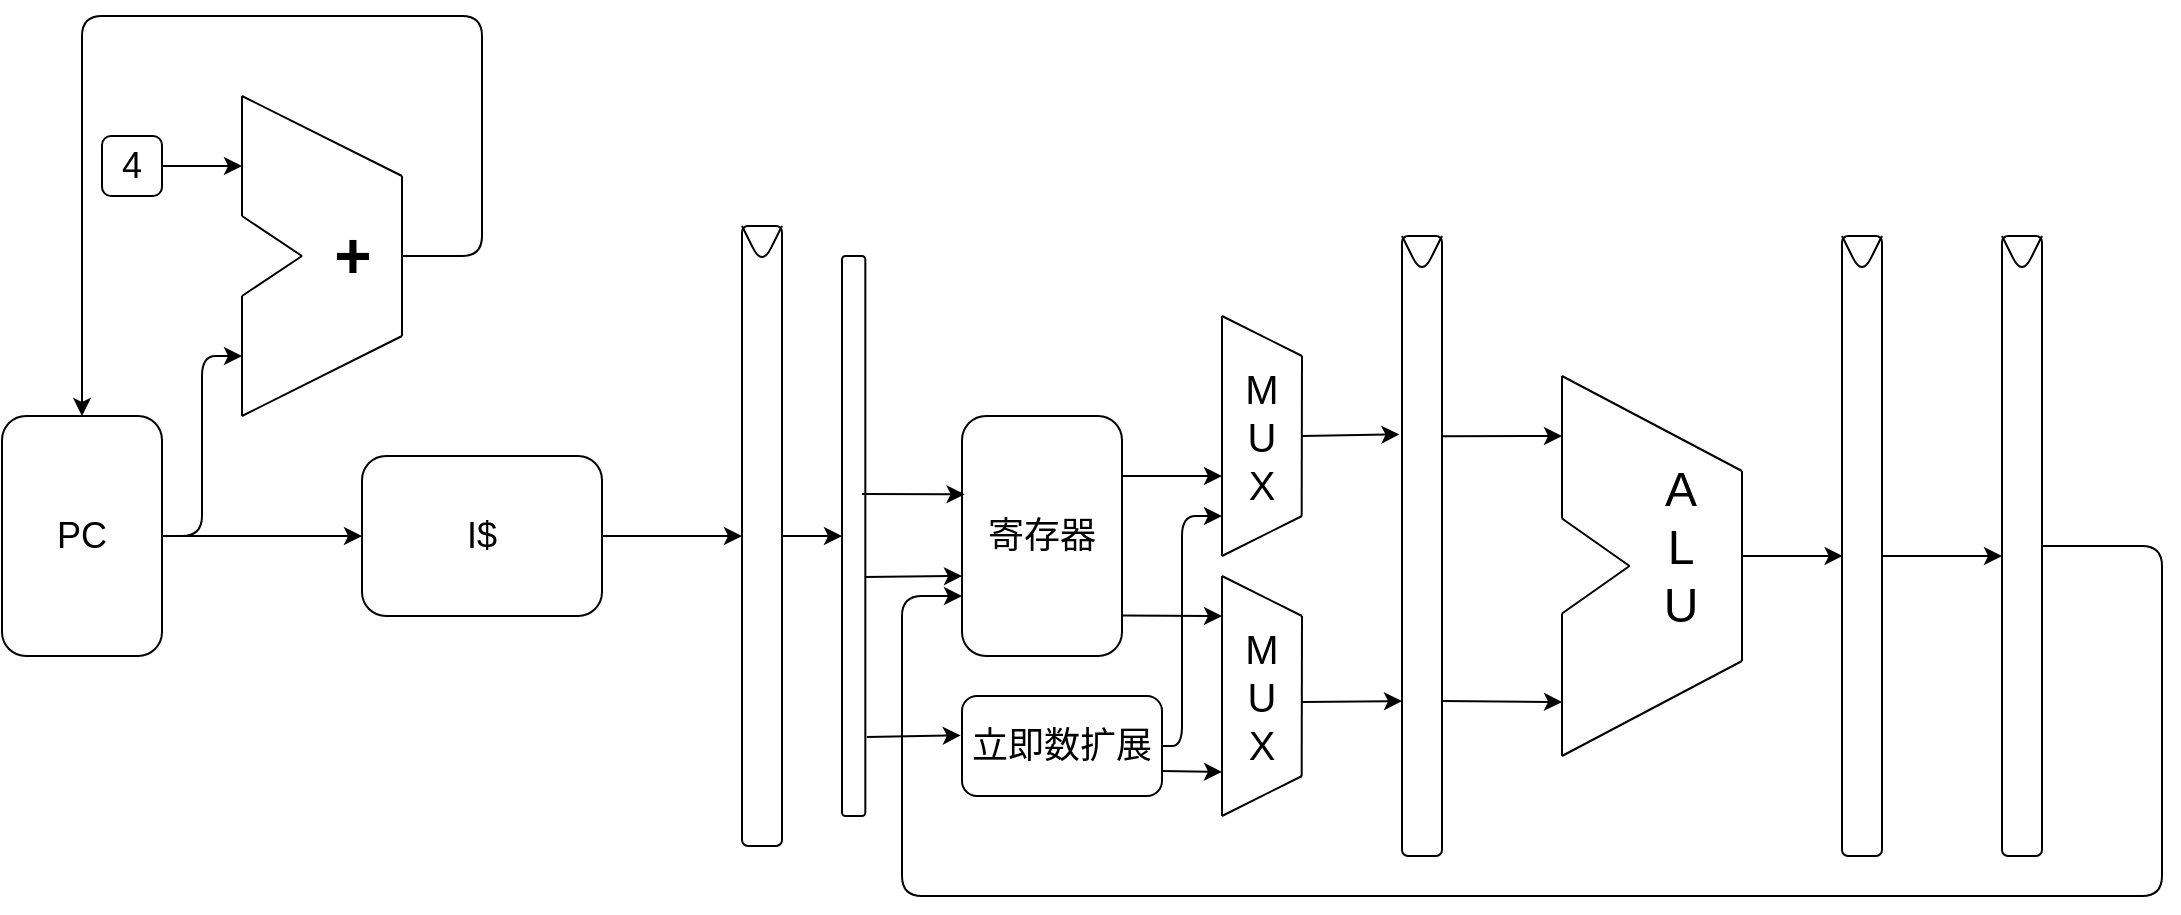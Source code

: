 <mxfile>
    <diagram id="w-v_ZXoZPjyiZdoUoFAu" name="ori">
        <mxGraphModel dx="981" dy="862" grid="1" gridSize="10" guides="1" tooltips="1" connect="1" arrows="1" fold="1" page="0" pageScale="1" pageWidth="827" pageHeight="1169" math="0" shadow="0">
            <root>
                <mxCell id="0"/>
                <mxCell id="1" parent="0"/>
                <mxCell id="5" value="&lt;span style=&quot;font-size: 18px;&quot;&gt;PC&lt;/span&gt;" style="rounded=1;whiteSpace=wrap;html=1;fontSize=12;" parent="1" vertex="1">
                    <mxGeometry x="-160" y="120" width="80" height="120" as="geometry"/>
                </mxCell>
                <mxCell id="6" value="&lt;span style=&quot;font-size: 18px;&quot;&gt;I$&lt;/span&gt;" style="rounded=1;whiteSpace=wrap;html=1;fontSize=12;" parent="1" vertex="1">
                    <mxGeometry x="20" y="140" width="120" height="80" as="geometry"/>
                </mxCell>
                <mxCell id="7" value="" style="group;fontSize=16;rounded=1;" parent="1" vertex="1" connectable="0">
                    <mxGeometry x="-40" y="-40" width="80" height="160" as="geometry"/>
                </mxCell>
                <mxCell id="8" value="" style="endArrow=none;html=1;rounded=1;curved=1;fontSize=16;" parent="7" edge="1">
                    <mxGeometry width="50" height="50" relative="1" as="geometry">
                        <mxPoint as="sourcePoint"/>
                        <mxPoint x="80" y="40" as="targetPoint"/>
                    </mxGeometry>
                </mxCell>
                <mxCell id="9" value="" style="endArrow=none;html=1;rounded=1;curved=1;fontSize=16;" parent="7" edge="1">
                    <mxGeometry width="50" height="50" relative="1" as="geometry">
                        <mxPoint y="160" as="sourcePoint"/>
                        <mxPoint x="80" y="120" as="targetPoint"/>
                    </mxGeometry>
                </mxCell>
                <mxCell id="10" value="" style="endArrow=none;html=1;rounded=1;curved=1;fontSize=16;" parent="7" edge="1">
                    <mxGeometry width="50" height="50" relative="1" as="geometry">
                        <mxPoint x="80" y="120" as="sourcePoint"/>
                        <mxPoint x="80" y="40" as="targetPoint"/>
                    </mxGeometry>
                </mxCell>
                <mxCell id="11" value="" style="endArrow=none;html=1;rounded=1;curved=1;fontSize=16;" parent="7" edge="1">
                    <mxGeometry width="50" height="50" relative="1" as="geometry">
                        <mxPoint y="160" as="sourcePoint"/>
                        <mxPoint y="100" as="targetPoint"/>
                    </mxGeometry>
                </mxCell>
                <mxCell id="12" value="" style="endArrow=none;html=1;rounded=1;curved=1;fontSize=16;" parent="7" edge="1">
                    <mxGeometry width="50" height="50" relative="1" as="geometry">
                        <mxPoint y="100" as="sourcePoint"/>
                        <mxPoint x="30" y="80" as="targetPoint"/>
                    </mxGeometry>
                </mxCell>
                <mxCell id="13" value="" style="endArrow=none;html=1;rounded=1;curved=1;fontSize=16;" parent="7" edge="1">
                    <mxGeometry width="50" height="50" relative="1" as="geometry">
                        <mxPoint y="60" as="sourcePoint"/>
                        <mxPoint x="30" y="80" as="targetPoint"/>
                    </mxGeometry>
                </mxCell>
                <mxCell id="14" value="" style="endArrow=none;html=1;rounded=1;curved=1;fontSize=16;" parent="7" edge="1">
                    <mxGeometry width="50" height="50" relative="1" as="geometry">
                        <mxPoint as="sourcePoint"/>
                        <mxPoint y="60" as="targetPoint"/>
                    </mxGeometry>
                </mxCell>
                <mxCell id="31" value="&lt;font style=&quot;font-size: 32px;&quot;&gt;+&lt;/font&gt;" style="text;html=1;align=center;verticalAlign=middle;resizable=0;points=[];autosize=1;strokeColor=none;fillColor=none;fontSize=16;fontStyle=1;rounded=1;" parent="7" vertex="1">
                    <mxGeometry x="35" y="55" width="40" height="50" as="geometry"/>
                </mxCell>
                <mxCell id="28" value="" style="endArrow=classic;html=1;exitX=1;exitY=0.5;exitDx=0;exitDy=0;entryX=0;entryY=0.5;entryDx=0;entryDy=0;fontSize=16;rounded=1;" parent="1" source="5" target="6" edge="1">
                    <mxGeometry width="50" height="50" relative="1" as="geometry">
                        <mxPoint x="170" y="40" as="sourcePoint"/>
                        <mxPoint x="230" y="40" as="targetPoint"/>
                    </mxGeometry>
                </mxCell>
                <mxCell id="29" value="" style="endArrow=classic;html=1;exitX=1;exitY=0.5;exitDx=0;exitDy=0;fontSize=16;rounded=1;" parent="1" source="5" edge="1">
                    <mxGeometry width="50" height="50" relative="1" as="geometry">
                        <mxPoint x="170" y="40" as="sourcePoint"/>
                        <mxPoint x="-40" y="90" as="targetPoint"/>
                        <Array as="points">
                            <mxPoint x="-60" y="180"/>
                            <mxPoint x="-60" y="90"/>
                        </Array>
                    </mxGeometry>
                </mxCell>
                <mxCell id="36" value="&lt;span style=&quot;font-size: 18px&quot;&gt;4&lt;/span&gt;" style="rounded=1;whiteSpace=wrap;html=1;fontSize=12;" parent="1" vertex="1">
                    <mxGeometry x="-110" y="-20" width="30" height="30" as="geometry"/>
                </mxCell>
                <mxCell id="37" value="" style="endArrow=classic;html=1;exitX=1;exitY=0.5;exitDx=0;exitDy=0;fontSize=16;rounded=1;" parent="1" source="36" edge="1">
                    <mxGeometry width="50" height="50" relative="1" as="geometry">
                        <mxPoint x="170" y="30" as="sourcePoint"/>
                        <mxPoint x="-40" y="-5" as="targetPoint"/>
                    </mxGeometry>
                </mxCell>
                <mxCell id="53" value="" style="endArrow=classic;html=1;exitX=1.125;exitY=0.5;exitDx=0;exitDy=0;entryX=0.5;entryY=0;entryDx=0;entryDy=0;fontSize=16;rounded=1;exitPerimeter=0;" parent="1" source="31" target="5" edge="1">
                    <mxGeometry width="50" height="50" relative="1" as="geometry">
                        <mxPoint x="170" as="sourcePoint"/>
                        <mxPoint x="230" as="targetPoint"/>
                        <Array as="points">
                            <mxPoint x="80" y="40"/>
                            <mxPoint x="80" y="-80"/>
                            <mxPoint x="-120" y="-80"/>
                        </Array>
                    </mxGeometry>
                </mxCell>
                <mxCell id="55" value="" style="group;fontSize=16;rounded=1;" parent="1" vertex="1" connectable="0">
                    <mxGeometry x="210" y="25.0" width="20" height="310" as="geometry"/>
                </mxCell>
                <mxCell id="56" value="" style="rounded=1;whiteSpace=wrap;html=1;fontSize=14;" parent="55" vertex="1">
                    <mxGeometry width="20" height="310" as="geometry"/>
                </mxCell>
                <mxCell id="57" value="" style="endArrow=none;html=1;exitX=0;exitY=0;exitDx=0;exitDy=0;entryX=1;entryY=0;entryDx=0;entryDy=0;fontSize=16;rounded=1;" parent="55" source="56" target="56" edge="1">
                    <mxGeometry width="50" height="50" relative="1" as="geometry">
                        <mxPoint x="300" y="140" as="sourcePoint"/>
                        <mxPoint x="360" y="90" as="targetPoint"/>
                        <Array as="points">
                            <mxPoint x="10" y="20"/>
                        </Array>
                    </mxGeometry>
                </mxCell>
                <mxCell id="58" value="" style="endArrow=classic;html=1;exitX=1;exitY=0.5;exitDx=0;exitDy=0;entryX=0;entryY=0.5;entryDx=0;entryDy=0;fontSize=16;rounded=1;" parent="1" source="6" target="56" edge="1">
                    <mxGeometry width="50" height="50" relative="1" as="geometry">
                        <mxPoint x="320" y="170" as="sourcePoint"/>
                        <mxPoint x="380" y="170" as="targetPoint"/>
                    </mxGeometry>
                </mxCell>
                <mxCell id="59" value="&lt;span style=&quot;font-size: 18px;&quot;&gt;寄存器&lt;/span&gt;" style="rounded=1;whiteSpace=wrap;html=1;fontSize=12;" parent="1" vertex="1">
                    <mxGeometry x="320" y="120" width="80" height="120" as="geometry"/>
                </mxCell>
                <mxCell id="60" value="" style="rounded=1;whiteSpace=wrap;html=1;fontSize=14;" parent="1" vertex="1">
                    <mxGeometry x="260.0" y="40.0" width="11.667" height="280" as="geometry"/>
                </mxCell>
                <mxCell id="62" value="" style="endArrow=classic;html=1;entryX=0.016;entryY=0.326;entryDx=0;entryDy=0;fontSize=16;rounded=1;entryPerimeter=0;" parent="1" target="59" edge="1">
                    <mxGeometry width="50" height="50" relative="1" as="geometry">
                        <mxPoint x="270" y="159" as="sourcePoint"/>
                        <mxPoint x="330" y="180" as="targetPoint"/>
                    </mxGeometry>
                </mxCell>
                <mxCell id="63" value="" style="endArrow=classic;html=1;exitX=1.063;exitY=0.859;exitDx=0;exitDy=0;fontSize=16;rounded=1;exitPerimeter=0;entryX=-0.006;entryY=0.394;entryDx=0;entryDy=0;entryPerimeter=0;" parent="1" source="60" target="64" edge="1">
                    <mxGeometry width="50" height="50" relative="1" as="geometry">
                        <mxPoint x="270" y="260" as="sourcePoint"/>
                        <mxPoint x="330" y="280" as="targetPoint"/>
                    </mxGeometry>
                </mxCell>
                <mxCell id="64" value="&lt;span style=&quot;font-size: 18px;&quot;&gt;立即数扩展&lt;/span&gt;" style="rounded=1;whiteSpace=wrap;html=1;fontSize=12;" parent="1" vertex="1">
                    <mxGeometry x="320" y="260" width="100" height="50" as="geometry"/>
                </mxCell>
                <mxCell id="67" value="" style="group;fontSize=16;rounded=1;" parent="1" vertex="1" connectable="0">
                    <mxGeometry x="450" y="70" width="40" height="120" as="geometry"/>
                </mxCell>
                <mxCell id="68" value="" style="endArrow=none;html=1;rounded=1;curved=1;fontSize=16;" parent="67" edge="1">
                    <mxGeometry width="50" height="50" relative="1" as="geometry">
                        <mxPoint as="sourcePoint"/>
                        <mxPoint x="40" y="20" as="targetPoint"/>
                    </mxGeometry>
                </mxCell>
                <mxCell id="69" value="" style="endArrow=none;html=1;rounded=1;curved=1;fontSize=16;" parent="67" edge="1">
                    <mxGeometry width="50" height="50" relative="1" as="geometry">
                        <mxPoint y="120" as="sourcePoint"/>
                        <mxPoint x="40" y="100" as="targetPoint"/>
                    </mxGeometry>
                </mxCell>
                <mxCell id="70" value="" style="endArrow=none;html=1;rounded=1;curved=1;fontSize=16;" parent="67" edge="1">
                    <mxGeometry width="50" height="50" relative="1" as="geometry">
                        <mxPoint x="39.83" y="100" as="sourcePoint"/>
                        <mxPoint x="40" y="20" as="targetPoint"/>
                    </mxGeometry>
                </mxCell>
                <mxCell id="71" value="" style="endArrow=none;html=1;rounded=1;curved=1;fontSize=16;" parent="67" edge="1">
                    <mxGeometry width="50" height="50" relative="1" as="geometry">
                        <mxPoint y="120" as="sourcePoint"/>
                        <mxPoint as="targetPoint"/>
                    </mxGeometry>
                </mxCell>
                <mxCell id="72" value="&lt;span style=&quot;font-size: 20px&quot;&gt;M&lt;br&gt;U&lt;br&gt;X&lt;/span&gt;" style="text;html=1;strokeColor=none;fillColor=none;align=center;verticalAlign=middle;whiteSpace=wrap;rounded=1;fontSize=16;" parent="67" vertex="1">
                    <mxGeometry x="10" y="45" width="20" height="30" as="geometry"/>
                </mxCell>
                <mxCell id="73" value="" style="endArrow=classic;html=1;exitX=0.981;exitY=0.573;exitDx=0;exitDy=0;fontSize=16;rounded=1;exitPerimeter=0;" parent="1" source="60" edge="1">
                    <mxGeometry width="50" height="50" relative="1" as="geometry">
                        <mxPoint x="410" y="180" as="sourcePoint"/>
                        <mxPoint x="320" y="200" as="targetPoint"/>
                    </mxGeometry>
                </mxCell>
                <mxCell id="74" value="" style="endArrow=classic;html=1;exitX=1;exitY=0.25;exitDx=0;exitDy=0;fontSize=16;rounded=1;" parent="1" source="59" edge="1">
                    <mxGeometry width="50" height="50" relative="1" as="geometry">
                        <mxPoint x="410" y="180" as="sourcePoint"/>
                        <mxPoint x="450" y="150" as="targetPoint"/>
                    </mxGeometry>
                </mxCell>
                <mxCell id="75" value="" style="endArrow=classic;html=1;exitX=1;exitY=0.5;exitDx=0;exitDy=0;fontSize=16;rounded=1;" parent="1" source="64" edge="1">
                    <mxGeometry width="50" height="50" relative="1" as="geometry">
                        <mxPoint x="410" y="220" as="sourcePoint"/>
                        <mxPoint x="450" y="170" as="targetPoint"/>
                        <Array as="points">
                            <mxPoint x="430" y="285"/>
                            <mxPoint x="430" y="170"/>
                        </Array>
                    </mxGeometry>
                </mxCell>
                <mxCell id="76" value="" style="group;fontSize=16;rounded=1;" parent="1" vertex="1" connectable="0">
                    <mxGeometry x="450" y="200" width="40" height="120" as="geometry"/>
                </mxCell>
                <mxCell id="77" value="" style="endArrow=none;html=1;rounded=1;curved=1;fontSize=16;" parent="76" edge="1">
                    <mxGeometry width="50" height="50" relative="1" as="geometry">
                        <mxPoint as="sourcePoint"/>
                        <mxPoint x="40" y="20" as="targetPoint"/>
                    </mxGeometry>
                </mxCell>
                <mxCell id="78" value="" style="endArrow=none;html=1;rounded=1;curved=1;fontSize=16;" parent="76" edge="1">
                    <mxGeometry width="50" height="50" relative="1" as="geometry">
                        <mxPoint y="120" as="sourcePoint"/>
                        <mxPoint x="40" y="100" as="targetPoint"/>
                    </mxGeometry>
                </mxCell>
                <mxCell id="79" value="" style="endArrow=none;html=1;rounded=1;curved=1;fontSize=16;" parent="76" edge="1">
                    <mxGeometry width="50" height="50" relative="1" as="geometry">
                        <mxPoint x="39.83" y="100" as="sourcePoint"/>
                        <mxPoint x="40" y="20" as="targetPoint"/>
                    </mxGeometry>
                </mxCell>
                <mxCell id="80" value="" style="endArrow=none;html=1;rounded=1;curved=1;fontSize=16;" parent="76" edge="1">
                    <mxGeometry width="50" height="50" relative="1" as="geometry">
                        <mxPoint y="120" as="sourcePoint"/>
                        <mxPoint as="targetPoint"/>
                    </mxGeometry>
                </mxCell>
                <mxCell id="81" value="&lt;span style=&quot;font-size: 20px&quot;&gt;M&lt;br&gt;U&lt;br&gt;X&lt;/span&gt;" style="text;html=1;strokeColor=none;fillColor=none;align=center;verticalAlign=middle;whiteSpace=wrap;rounded=1;fontSize=16;" parent="76" vertex="1">
                    <mxGeometry x="10" y="45" width="20" height="30" as="geometry"/>
                </mxCell>
                <mxCell id="82" value="" style="endArrow=classic;html=1;exitX=1;exitY=0.75;exitDx=0;exitDy=0;fontSize=16;rounded=1;" parent="1" source="64" edge="1">
                    <mxGeometry width="50" height="50" relative="1" as="geometry">
                        <mxPoint x="410" y="220" as="sourcePoint"/>
                        <mxPoint x="450" y="298" as="targetPoint"/>
                    </mxGeometry>
                </mxCell>
                <mxCell id="84" value="" style="endArrow=classic;html=1;exitX=1.004;exitY=0.831;exitDx=0;exitDy=0;fontSize=16;rounded=1;exitPerimeter=0;" parent="1" source="59" edge="1">
                    <mxGeometry width="50" height="50" relative="1" as="geometry">
                        <mxPoint x="410" y="180" as="sourcePoint"/>
                        <mxPoint x="450" y="220" as="targetPoint"/>
                    </mxGeometry>
                </mxCell>
                <mxCell id="85" value="" style="group;fontSize=16;rounded=1;" parent="1" vertex="1" connectable="0">
                    <mxGeometry x="540" y="30.0" width="20" height="310" as="geometry"/>
                </mxCell>
                <mxCell id="86" value="" style="rounded=1;whiteSpace=wrap;html=1;fontSize=14;" parent="85" vertex="1">
                    <mxGeometry width="20" height="310" as="geometry"/>
                </mxCell>
                <mxCell id="87" value="" style="endArrow=none;html=1;exitX=0;exitY=0;exitDx=0;exitDy=0;entryX=1;entryY=0;entryDx=0;entryDy=0;fontSize=16;rounded=1;" parent="85" source="86" target="86" edge="1">
                    <mxGeometry width="50" height="50" relative="1" as="geometry">
                        <mxPoint x="300" y="140" as="sourcePoint"/>
                        <mxPoint x="360" y="90" as="targetPoint"/>
                        <Array as="points">
                            <mxPoint x="10" y="20"/>
                        </Array>
                    </mxGeometry>
                </mxCell>
                <mxCell id="88" value="" style="endArrow=classic;html=1;entryX=-0.064;entryY=0.32;entryDx=0;entryDy=0;fontSize=16;rounded=1;entryPerimeter=0;" parent="1" target="86" edge="1">
                    <mxGeometry width="50" height="50" relative="1" as="geometry">
                        <mxPoint x="490" y="130" as="sourcePoint"/>
                        <mxPoint x="580" y="190" as="targetPoint"/>
                    </mxGeometry>
                </mxCell>
                <mxCell id="89" value="" style="endArrow=classic;html=1;entryX=0;entryY=0.75;entryDx=0;entryDy=0;fontSize=16;rounded=1;" parent="1" target="86" edge="1">
                    <mxGeometry width="50" height="50" relative="1" as="geometry">
                        <mxPoint x="490" y="263" as="sourcePoint"/>
                        <mxPoint x="580" y="190" as="targetPoint"/>
                    </mxGeometry>
                </mxCell>
                <mxCell id="90" value="" style="group;fontSize=16;rounded=1;" parent="1" vertex="1" connectable="0">
                    <mxGeometry x="620" y="100" width="90" height="190" as="geometry"/>
                </mxCell>
                <mxCell id="91" value="" style="endArrow=none;html=1;rounded=1;curved=1;fontSize=16;" parent="90" edge="1">
                    <mxGeometry width="50" height="50" relative="1" as="geometry">
                        <mxPoint as="sourcePoint"/>
                        <mxPoint x="90" y="47.5" as="targetPoint"/>
                    </mxGeometry>
                </mxCell>
                <mxCell id="92" value="" style="endArrow=none;html=1;rounded=1;curved=1;fontSize=16;" parent="90" edge="1">
                    <mxGeometry width="50" height="50" relative="1" as="geometry">
                        <mxPoint y="190" as="sourcePoint"/>
                        <mxPoint x="90" y="142.5" as="targetPoint"/>
                    </mxGeometry>
                </mxCell>
                <mxCell id="93" value="" style="endArrow=none;html=1;rounded=1;curved=1;fontSize=16;" parent="90" edge="1">
                    <mxGeometry width="50" height="50" relative="1" as="geometry">
                        <mxPoint x="90" y="142.5" as="sourcePoint"/>
                        <mxPoint x="90" y="47.5" as="targetPoint"/>
                    </mxGeometry>
                </mxCell>
                <mxCell id="94" value="" style="endArrow=none;html=1;rounded=1;curved=1;fontSize=16;" parent="90" edge="1">
                    <mxGeometry width="50" height="50" relative="1" as="geometry">
                        <mxPoint y="190" as="sourcePoint"/>
                        <mxPoint y="118.75" as="targetPoint"/>
                    </mxGeometry>
                </mxCell>
                <mxCell id="95" value="" style="endArrow=none;html=1;rounded=1;curved=1;fontSize=16;" parent="90" edge="1">
                    <mxGeometry width="50" height="50" relative="1" as="geometry">
                        <mxPoint y="118.75" as="sourcePoint"/>
                        <mxPoint x="33.75" y="95" as="targetPoint"/>
                    </mxGeometry>
                </mxCell>
                <mxCell id="96" value="" style="endArrow=none;html=1;rounded=1;curved=1;fontSize=16;" parent="90" edge="1">
                    <mxGeometry width="50" height="50" relative="1" as="geometry">
                        <mxPoint y="71.25" as="sourcePoint"/>
                        <mxPoint x="33.75" y="95" as="targetPoint"/>
                    </mxGeometry>
                </mxCell>
                <mxCell id="97" value="" style="endArrow=none;html=1;rounded=1;curved=1;fontSize=16;" parent="90" edge="1">
                    <mxGeometry width="50" height="50" relative="1" as="geometry">
                        <mxPoint as="sourcePoint"/>
                        <mxPoint y="71.25" as="targetPoint"/>
                    </mxGeometry>
                </mxCell>
                <mxCell id="98" value="&lt;span style=&quot;font-size: 24px; font-weight: normal;&quot;&gt;A&lt;br&gt;L&lt;br&gt;U&lt;/span&gt;" style="text;html=1;align=center;verticalAlign=middle;resizable=0;points=[];autosize=1;strokeColor=none;fillColor=none;fontSize=16;fontStyle=1;rounded=1;" parent="90" vertex="1">
                    <mxGeometry x="39.375" y="35.625" width="40" height="100" as="geometry"/>
                </mxCell>
                <mxCell id="99" value="" style="endArrow=classic;html=1;exitX=1.017;exitY=0.323;exitDx=0;exitDy=0;fontSize=16;rounded=1;exitPerimeter=0;" parent="1" source="86" edge="1">
                    <mxGeometry width="50" height="50" relative="1" as="geometry">
                        <mxPoint x="520" y="190" as="sourcePoint"/>
                        <mxPoint x="620" y="130" as="targetPoint"/>
                    </mxGeometry>
                </mxCell>
                <mxCell id="100" value="" style="endArrow=classic;html=1;exitX=1;exitY=0.75;exitDx=0;exitDy=0;fontSize=16;rounded=1;" parent="1" source="86" edge="1">
                    <mxGeometry width="50" height="50" relative="1" as="geometry">
                        <mxPoint x="520" y="190" as="sourcePoint"/>
                        <mxPoint x="620" y="263" as="targetPoint"/>
                    </mxGeometry>
                </mxCell>
                <mxCell id="101" value="" style="group;fontSize=16;rounded=1;" parent="1" vertex="1" connectable="0">
                    <mxGeometry x="760" y="30.0" width="20" height="310" as="geometry"/>
                </mxCell>
                <mxCell id="102" value="" style="rounded=1;whiteSpace=wrap;html=1;fontSize=14;" parent="101" vertex="1">
                    <mxGeometry width="20" height="310" as="geometry"/>
                </mxCell>
                <mxCell id="103" value="" style="endArrow=none;html=1;exitX=0;exitY=0;exitDx=0;exitDy=0;entryX=1;entryY=0;entryDx=0;entryDy=0;fontSize=16;rounded=1;" parent="101" source="102" target="102" edge="1">
                    <mxGeometry width="50" height="50" relative="1" as="geometry">
                        <mxPoint x="300" y="140" as="sourcePoint"/>
                        <mxPoint x="360" y="90" as="targetPoint"/>
                        <Array as="points">
                            <mxPoint x="10" y="20"/>
                        </Array>
                    </mxGeometry>
                </mxCell>
                <mxCell id="104" value="" style="endArrow=classic;html=1;entryX=0.017;entryY=0.516;entryDx=0;entryDy=0;fontSize=16;rounded=1;entryPerimeter=0;" parent="1" target="102" edge="1">
                    <mxGeometry width="50" height="50" relative="1" as="geometry">
                        <mxPoint x="710" y="190" as="sourcePoint"/>
                        <mxPoint x="730" y="190" as="targetPoint"/>
                    </mxGeometry>
                </mxCell>
                <mxCell id="105" value="" style="group;fontSize=16;rounded=1;" parent="1" vertex="1" connectable="0">
                    <mxGeometry x="840" y="30.0" width="20" height="310" as="geometry"/>
                </mxCell>
                <mxCell id="106" value="" style="rounded=1;whiteSpace=wrap;html=1;fontSize=14;" parent="105" vertex="1">
                    <mxGeometry width="20" height="310" as="geometry"/>
                </mxCell>
                <mxCell id="107" value="" style="endArrow=none;html=1;exitX=0;exitY=0;exitDx=0;exitDy=0;entryX=1;entryY=0;entryDx=0;entryDy=0;fontSize=16;rounded=1;" parent="105" source="106" target="106" edge="1">
                    <mxGeometry width="50" height="50" relative="1" as="geometry">
                        <mxPoint x="300" y="140" as="sourcePoint"/>
                        <mxPoint x="360" y="90" as="targetPoint"/>
                        <Array as="points">
                            <mxPoint x="10" y="20"/>
                        </Array>
                    </mxGeometry>
                </mxCell>
                <mxCell id="108" value="" style="endArrow=classic;html=1;fontSize=16;rounded=1;" parent="1" edge="1">
                    <mxGeometry width="50" height="50" relative="1" as="geometry">
                        <mxPoint x="780" y="190" as="sourcePoint"/>
                        <mxPoint x="840" y="190" as="targetPoint"/>
                    </mxGeometry>
                </mxCell>
                <mxCell id="112" value="" style="endArrow=classic;html=1;exitX=1;exitY=0.5;exitDx=0;exitDy=0;entryX=0;entryY=0.5;entryDx=0;entryDy=0;fontSize=16;rounded=1;" parent="1" source="56" target="60" edge="1">
                    <mxGeometry width="50" height="50" relative="1" as="geometry">
                        <mxPoint x="540" y="260" as="sourcePoint"/>
                        <mxPoint x="600" y="260" as="targetPoint"/>
                    </mxGeometry>
                </mxCell>
                <mxCell id="113" value="" style="endArrow=classic;html=1;exitX=1;exitY=0.5;exitDx=0;exitDy=0;fontSize=16;rounded=1;entryX=0;entryY=0.75;entryDx=0;entryDy=0;" parent="1" source="106" target="59" edge="1">
                    <mxGeometry width="50" height="50" relative="1" as="geometry">
                        <mxPoint x="540" y="260" as="sourcePoint"/>
                        <mxPoint x="290" y="360" as="targetPoint"/>
                        <Array as="points">
                            <mxPoint x="920" y="185"/>
                            <mxPoint x="920" y="360"/>
                            <mxPoint x="290" y="360"/>
                            <mxPoint x="290" y="210"/>
                        </Array>
                    </mxGeometry>
                </mxCell>
            </root>
        </mxGraphModel>
    </diagram>
    <diagram name="pipeline" id="5mu0qI8Ieprb-3hgLn-v">
        <mxGraphModel dx="2721" dy="1403" grid="0" gridSize="10" guides="1" tooltips="1" connect="1" arrows="1" fold="1" page="0" pageScale="1" pageWidth="827" pageHeight="1169" math="0" shadow="0">
            <root>
                <mxCell id="WoVAAQ-PAv4SVo6sb_CC-0"/>
                <mxCell id="WoVAAQ-PAv4SVo6sb_CC-1" parent="WoVAAQ-PAv4SVo6sb_CC-0"/>
                <mxCell id="Z64jKaQAXhUX7NlPQAEz-19" value="" style="rounded=1;whiteSpace=wrap;html=1;fontSize=12;fillColor=none;strokeColor=default;movable=1;resizable=1;rotatable=1;deletable=1;editable=1;connectable=1;" parent="WoVAAQ-PAv4SVo6sb_CC-1" vertex="1">
                    <mxGeometry x="1230" y="-100" width="240" height="530" as="geometry"/>
                </mxCell>
                <mxCell id="Z64jKaQAXhUX7NlPQAEz-17" value="" style="rounded=1;whiteSpace=wrap;html=1;fontSize=12;fillColor=none;strokeColor=default;movable=1;resizable=1;rotatable=1;deletable=1;editable=1;connectable=1;" parent="WoVAAQ-PAv4SVo6sb_CC-1" vertex="1">
                    <mxGeometry x="910" y="-100" width="240" height="530" as="geometry"/>
                </mxCell>
                <mxCell id="Z64jKaQAXhUX7NlPQAEz-9" value="" style="rounded=1;whiteSpace=wrap;html=1;fontSize=12;fillColor=none;strokeColor=default;movable=1;resizable=1;rotatable=1;deletable=1;editable=1;connectable=1;" parent="WoVAAQ-PAv4SVo6sb_CC-1" vertex="1">
                    <mxGeometry x="620" y="-100" width="240" height="530" as="geometry"/>
                </mxCell>
                <mxCell id="Z64jKaQAXhUX7NlPQAEz-6" value="" style="rounded=1;whiteSpace=wrap;html=1;fontSize=12;fillColor=none;strokeColor=default;movable=1;resizable=1;rotatable=1;deletable=1;editable=1;connectable=1;" parent="WoVAAQ-PAv4SVo6sb_CC-1" vertex="1">
                    <mxGeometry x="250" y="-100" width="270" height="530" as="geometry"/>
                </mxCell>
                <mxCell id="Z64jKaQAXhUX7NlPQAEz-1" value="" style="rounded=1;whiteSpace=wrap;html=1;fontSize=12;fillColor=none;strokeColor=default;movable=1;resizable=1;rotatable=1;deletable=1;editable=1;connectable=1;" parent="WoVAAQ-PAv4SVo6sb_CC-1" vertex="1">
                    <mxGeometry x="-205" y="-100" width="365" height="530" as="geometry"/>
                </mxCell>
                <mxCell id="WoVAAQ-PAv4SVo6sb_CC-2" value="&lt;span style=&quot;font-size: 18px;&quot;&gt;PC&lt;/span&gt;" style="rounded=1;whiteSpace=wrap;html=1;fontSize=12;movable=1;resizable=1;rotatable=1;deletable=1;editable=1;connectable=1;" parent="WoVAAQ-PAv4SVo6sb_CC-1" vertex="1">
                    <mxGeometry x="-160" y="120" width="80" height="120" as="geometry"/>
                </mxCell>
                <mxCell id="WoVAAQ-PAv4SVo6sb_CC-3" value="&lt;span style=&quot;font-size: 18px;&quot;&gt;InstMemory&lt;/span&gt;" style="rounded=1;whiteSpace=wrap;html=1;fontSize=12;movable=1;resizable=1;rotatable=1;deletable=1;editable=1;connectable=1;" parent="WoVAAQ-PAv4SVo6sb_CC-1" vertex="1">
                    <mxGeometry x="20" y="140" width="120" height="80" as="geometry"/>
                </mxCell>
                <mxCell id="WoVAAQ-PAv4SVo6sb_CC-4" value="" style="group;fontSize=16;rounded=1;movable=1;resizable=1;rotatable=1;deletable=1;editable=1;connectable=1;" parent="WoVAAQ-PAv4SVo6sb_CC-1" vertex="1" connectable="0">
                    <mxGeometry x="-40" y="-40" width="80" height="160" as="geometry"/>
                </mxCell>
                <mxCell id="WoVAAQ-PAv4SVo6sb_CC-5" value="" style="endArrow=none;html=1;rounded=1;curved=1;fontSize=16;movable=1;resizable=1;rotatable=1;deletable=1;editable=1;connectable=1;" parent="WoVAAQ-PAv4SVo6sb_CC-4" edge="1">
                    <mxGeometry width="50" height="50" relative="1" as="geometry">
                        <mxPoint as="sourcePoint"/>
                        <mxPoint x="80" y="40" as="targetPoint"/>
                    </mxGeometry>
                </mxCell>
                <mxCell id="WoVAAQ-PAv4SVo6sb_CC-6" value="" style="endArrow=none;html=1;rounded=1;curved=1;fontSize=16;movable=1;resizable=1;rotatable=1;deletable=1;editable=1;connectable=1;" parent="WoVAAQ-PAv4SVo6sb_CC-4" edge="1">
                    <mxGeometry width="50" height="50" relative="1" as="geometry">
                        <mxPoint y="160" as="sourcePoint"/>
                        <mxPoint x="80" y="120" as="targetPoint"/>
                    </mxGeometry>
                </mxCell>
                <mxCell id="WoVAAQ-PAv4SVo6sb_CC-7" value="" style="endArrow=none;html=1;rounded=1;curved=1;fontSize=16;movable=1;resizable=1;rotatable=1;deletable=1;editable=1;connectable=1;" parent="WoVAAQ-PAv4SVo6sb_CC-4" edge="1">
                    <mxGeometry width="50" height="50" relative="1" as="geometry">
                        <mxPoint x="80" y="120" as="sourcePoint"/>
                        <mxPoint x="80" y="40" as="targetPoint"/>
                    </mxGeometry>
                </mxCell>
                <mxCell id="WoVAAQ-PAv4SVo6sb_CC-8" value="" style="endArrow=none;html=1;rounded=1;curved=1;fontSize=16;movable=1;resizable=1;rotatable=1;deletable=1;editable=1;connectable=1;" parent="WoVAAQ-PAv4SVo6sb_CC-4" edge="1">
                    <mxGeometry width="50" height="50" relative="1" as="geometry">
                        <mxPoint y="160" as="sourcePoint"/>
                        <mxPoint y="100" as="targetPoint"/>
                    </mxGeometry>
                </mxCell>
                <mxCell id="WoVAAQ-PAv4SVo6sb_CC-9" value="" style="endArrow=none;html=1;rounded=1;curved=1;fontSize=16;movable=1;resizable=1;rotatable=1;deletable=1;editable=1;connectable=1;" parent="WoVAAQ-PAv4SVo6sb_CC-4" edge="1">
                    <mxGeometry width="50" height="50" relative="1" as="geometry">
                        <mxPoint y="100" as="sourcePoint"/>
                        <mxPoint x="30" y="80" as="targetPoint"/>
                    </mxGeometry>
                </mxCell>
                <mxCell id="WoVAAQ-PAv4SVo6sb_CC-10" value="" style="endArrow=none;html=1;rounded=1;curved=1;fontSize=16;movable=1;resizable=1;rotatable=1;deletable=1;editable=1;connectable=1;" parent="WoVAAQ-PAv4SVo6sb_CC-4" edge="1">
                    <mxGeometry width="50" height="50" relative="1" as="geometry">
                        <mxPoint y="60" as="sourcePoint"/>
                        <mxPoint x="30" y="80" as="targetPoint"/>
                    </mxGeometry>
                </mxCell>
                <mxCell id="WoVAAQ-PAv4SVo6sb_CC-11" value="" style="endArrow=none;html=1;rounded=1;curved=1;fontSize=16;movable=1;resizable=1;rotatable=1;deletable=1;editable=1;connectable=1;" parent="WoVAAQ-PAv4SVo6sb_CC-4" edge="1">
                    <mxGeometry width="50" height="50" relative="1" as="geometry">
                        <mxPoint as="sourcePoint"/>
                        <mxPoint y="60" as="targetPoint"/>
                    </mxGeometry>
                </mxCell>
                <mxCell id="WoVAAQ-PAv4SVo6sb_CC-12" value="&lt;font style=&quot;font-size: 32px;&quot;&gt;+&lt;/font&gt;" style="text;html=1;align=center;verticalAlign=middle;resizable=1;points=[];autosize=1;strokeColor=none;fillColor=none;fontSize=16;fontStyle=1;rounded=1;movable=1;rotatable=1;deletable=1;editable=1;connectable=1;" parent="WoVAAQ-PAv4SVo6sb_CC-4" vertex="1">
                    <mxGeometry x="35" y="55" width="40" height="50" as="geometry"/>
                </mxCell>
                <mxCell id="WoVAAQ-PAv4SVo6sb_CC-13" value="" style="endArrow=classic;html=1;exitX=1;exitY=0.5;exitDx=0;exitDy=0;entryX=0;entryY=0.5;entryDx=0;entryDy=0;fontSize=16;rounded=1;movable=1;resizable=1;rotatable=1;deletable=1;editable=1;connectable=1;" parent="WoVAAQ-PAv4SVo6sb_CC-1" source="WoVAAQ-PAv4SVo6sb_CC-2" target="WoVAAQ-PAv4SVo6sb_CC-3" edge="1">
                    <mxGeometry width="50" height="50" relative="1" as="geometry">
                        <mxPoint x="170" y="40" as="sourcePoint"/>
                        <mxPoint x="230" y="40" as="targetPoint"/>
                    </mxGeometry>
                </mxCell>
                <mxCell id="WoVAAQ-PAv4SVo6sb_CC-14" value="" style="endArrow=classic;html=1;exitX=1;exitY=0.5;exitDx=0;exitDy=0;fontSize=16;rounded=1;movable=1;resizable=1;rotatable=1;deletable=1;editable=1;connectable=1;" parent="WoVAAQ-PAv4SVo6sb_CC-1" source="WoVAAQ-PAv4SVo6sb_CC-2" edge="1">
                    <mxGeometry width="50" height="50" relative="1" as="geometry">
                        <mxPoint x="170" y="40" as="sourcePoint"/>
                        <mxPoint x="-40" y="90" as="targetPoint"/>
                        <Array as="points">
                            <mxPoint x="-60" y="180"/>
                            <mxPoint x="-60" y="90"/>
                        </Array>
                    </mxGeometry>
                </mxCell>
                <mxCell id="WoVAAQ-PAv4SVo6sb_CC-15" value="&lt;span style=&quot;font-size: 18px&quot;&gt;4&lt;/span&gt;" style="rounded=1;whiteSpace=wrap;html=1;fontSize=12;movable=1;resizable=1;rotatable=1;deletable=1;editable=1;connectable=1;" parent="WoVAAQ-PAv4SVo6sb_CC-1" vertex="1">
                    <mxGeometry x="-110" y="-20" width="30" height="30" as="geometry"/>
                </mxCell>
                <mxCell id="WoVAAQ-PAv4SVo6sb_CC-16" value="" style="endArrow=classic;html=1;exitX=1;exitY=0.5;exitDx=0;exitDy=0;fontSize=16;rounded=1;movable=1;resizable=1;rotatable=1;deletable=1;editable=1;connectable=1;" parent="WoVAAQ-PAv4SVo6sb_CC-1" source="WoVAAQ-PAv4SVo6sb_CC-15" edge="1">
                    <mxGeometry width="50" height="50" relative="1" as="geometry">
                        <mxPoint x="170" y="30" as="sourcePoint"/>
                        <mxPoint x="-40" y="-5" as="targetPoint"/>
                    </mxGeometry>
                </mxCell>
                <mxCell id="WoVAAQ-PAv4SVo6sb_CC-17" value="" style="endArrow=classic;html=1;exitX=1.125;exitY=0.5;exitDx=0;exitDy=0;entryX=0.5;entryY=0;entryDx=0;entryDy=0;fontSize=16;rounded=1;exitPerimeter=0;movable=1;resizable=1;rotatable=1;deletable=1;editable=1;connectable=1;" parent="WoVAAQ-PAv4SVo6sb_CC-1" source="WoVAAQ-PAv4SVo6sb_CC-12" target="WoVAAQ-PAv4SVo6sb_CC-2" edge="1">
                    <mxGeometry width="50" height="50" relative="1" as="geometry">
                        <mxPoint x="170" as="sourcePoint"/>
                        <mxPoint x="230" as="targetPoint"/>
                        <Array as="points">
                            <mxPoint x="80" y="40"/>
                            <mxPoint x="80" y="-80"/>
                            <mxPoint x="-120" y="-80"/>
                        </Array>
                    </mxGeometry>
                </mxCell>
                <mxCell id="WoVAAQ-PAv4SVo6sb_CC-18" value="" style="group;fontSize=16;rounded=1;movable=1;resizable=1;rotatable=1;deletable=1;editable=1;connectable=1;" parent="WoVAAQ-PAv4SVo6sb_CC-1" vertex="1" connectable="0">
                    <mxGeometry x="191" y="-70" width="20" height="500" as="geometry"/>
                </mxCell>
                <mxCell id="WoVAAQ-PAv4SVo6sb_CC-19" value="" style="rounded=1;whiteSpace=wrap;html=1;fontSize=14;movable=1;resizable=1;rotatable=1;deletable=1;editable=1;connectable=1;" parent="WoVAAQ-PAv4SVo6sb_CC-18" vertex="1">
                    <mxGeometry width="20" height="500.0" as="geometry"/>
                </mxCell>
                <mxCell id="WoVAAQ-PAv4SVo6sb_CC-20" value="" style="endArrow=none;html=1;exitX=0;exitY=0;exitDx=0;exitDy=0;entryX=1;entryY=0;entryDx=0;entryDy=0;fontSize=16;rounded=1;movable=1;resizable=1;rotatable=1;deletable=1;editable=1;connectable=1;" parent="WoVAAQ-PAv4SVo6sb_CC-18" source="WoVAAQ-PAv4SVo6sb_CC-19" target="WoVAAQ-PAv4SVo6sb_CC-19" edge="1">
                    <mxGeometry width="50" height="50" relative="1" as="geometry">
                        <mxPoint x="300" y="225.806" as="sourcePoint"/>
                        <mxPoint x="360" y="145.161" as="targetPoint"/>
                        <Array as="points">
                            <mxPoint x="10" y="32.258"/>
                        </Array>
                    </mxGeometry>
                </mxCell>
                <mxCell id="WoVAAQ-PAv4SVo6sb_CC-21" value="" style="endArrow=classic;html=1;exitX=1;exitY=0.5;exitDx=0;exitDy=0;entryX=0;entryY=0.5;entryDx=0;entryDy=0;fontSize=16;rounded=1;movable=1;resizable=1;rotatable=1;deletable=1;editable=1;connectable=1;" parent="WoVAAQ-PAv4SVo6sb_CC-1" source="WoVAAQ-PAv4SVo6sb_CC-3" target="WoVAAQ-PAv4SVo6sb_CC-19" edge="1">
                    <mxGeometry width="50" height="50" relative="1" as="geometry">
                        <mxPoint x="320" y="170" as="sourcePoint"/>
                        <mxPoint x="380" y="170" as="targetPoint"/>
                    </mxGeometry>
                </mxCell>
                <mxCell id="WoVAAQ-PAv4SVo6sb_CC-22" value="&lt;span style=&quot;font-size: 18px;&quot;&gt;RegFile&lt;/span&gt;" style="rounded=1;whiteSpace=wrap;html=1;fontSize=12;movable=1;resizable=1;rotatable=1;deletable=1;editable=1;connectable=1;" parent="WoVAAQ-PAv4SVo6sb_CC-1" vertex="1">
                    <mxGeometry x="320" y="120" width="80" height="120" as="geometry"/>
                </mxCell>
                <mxCell id="WoVAAQ-PAv4SVo6sb_CC-23" value="" style="rounded=1;whiteSpace=wrap;html=1;fontSize=14;movable=1;resizable=1;rotatable=1;deletable=1;editable=1;connectable=1;" parent="WoVAAQ-PAv4SVo6sb_CC-1" vertex="1">
                    <mxGeometry x="260.0" y="40.0" width="11.667" height="280" as="geometry"/>
                </mxCell>
                <mxCell id="WoVAAQ-PAv4SVo6sb_CC-24" value="" style="endArrow=classic;html=1;entryX=0.016;entryY=0.326;entryDx=0;entryDy=0;fontSize=16;rounded=1;entryPerimeter=0;movable=1;resizable=1;rotatable=1;deletable=1;editable=1;connectable=1;" parent="WoVAAQ-PAv4SVo6sb_CC-1" target="WoVAAQ-PAv4SVo6sb_CC-22" edge="1">
                    <mxGeometry width="50" height="50" relative="1" as="geometry">
                        <mxPoint x="270" y="159" as="sourcePoint"/>
                        <mxPoint x="330" y="180" as="targetPoint"/>
                    </mxGeometry>
                </mxCell>
                <mxCell id="WoVAAQ-PAv4SVo6sb_CC-25" value="" style="endArrow=classic;html=1;exitX=1.063;exitY=0.859;exitDx=0;exitDy=0;fontSize=16;rounded=1;exitPerimeter=0;entryX=-0.006;entryY=0.394;entryDx=0;entryDy=0;entryPerimeter=0;movable=1;resizable=1;rotatable=1;deletable=1;editable=1;connectable=1;" parent="WoVAAQ-PAv4SVo6sb_CC-1" source="WoVAAQ-PAv4SVo6sb_CC-23" target="WoVAAQ-PAv4SVo6sb_CC-26" edge="1">
                    <mxGeometry width="50" height="50" relative="1" as="geometry">
                        <mxPoint x="270" y="260" as="sourcePoint"/>
                        <mxPoint x="330" y="280" as="targetPoint"/>
                    </mxGeometry>
                </mxCell>
                <mxCell id="WoVAAQ-PAv4SVo6sb_CC-26" value="&lt;span style=&quot;font-size: 18px;&quot;&gt;imm_ext&lt;/span&gt;" style="rounded=1;whiteSpace=wrap;html=1;fontSize=12;movable=1;resizable=1;rotatable=1;deletable=1;editable=1;connectable=1;" parent="WoVAAQ-PAv4SVo6sb_CC-1" vertex="1">
                    <mxGeometry x="320" y="260" width="100" height="50" as="geometry"/>
                </mxCell>
                <mxCell id="WoVAAQ-PAv4SVo6sb_CC-27" value="" style="group;fontSize=16;rounded=1;movable=1;resizable=1;rotatable=1;deletable=1;editable=1;connectable=1;" parent="WoVAAQ-PAv4SVo6sb_CC-1" vertex="1" connectable="0">
                    <mxGeometry x="450" y="70" width="40" height="120" as="geometry"/>
                </mxCell>
                <mxCell id="WoVAAQ-PAv4SVo6sb_CC-28" value="" style="endArrow=none;html=1;rounded=1;curved=1;fontSize=16;movable=1;resizable=1;rotatable=1;deletable=1;editable=1;connectable=1;" parent="WoVAAQ-PAv4SVo6sb_CC-27" edge="1">
                    <mxGeometry width="50" height="50" relative="1" as="geometry">
                        <mxPoint as="sourcePoint"/>
                        <mxPoint x="40" y="20" as="targetPoint"/>
                    </mxGeometry>
                </mxCell>
                <mxCell id="WoVAAQ-PAv4SVo6sb_CC-29" value="" style="endArrow=none;html=1;rounded=1;curved=1;fontSize=16;movable=1;resizable=1;rotatable=1;deletable=1;editable=1;connectable=1;" parent="WoVAAQ-PAv4SVo6sb_CC-27" edge="1">
                    <mxGeometry width="50" height="50" relative="1" as="geometry">
                        <mxPoint y="120" as="sourcePoint"/>
                        <mxPoint x="40" y="100" as="targetPoint"/>
                    </mxGeometry>
                </mxCell>
                <mxCell id="WoVAAQ-PAv4SVo6sb_CC-30" value="" style="endArrow=none;html=1;rounded=1;curved=1;fontSize=16;movable=1;resizable=1;rotatable=1;deletable=1;editable=1;connectable=1;" parent="WoVAAQ-PAv4SVo6sb_CC-27" edge="1">
                    <mxGeometry width="50" height="50" relative="1" as="geometry">
                        <mxPoint x="39.83" y="100" as="sourcePoint"/>
                        <mxPoint x="40" y="20" as="targetPoint"/>
                    </mxGeometry>
                </mxCell>
                <mxCell id="WoVAAQ-PAv4SVo6sb_CC-31" value="" style="endArrow=none;html=1;rounded=1;curved=1;fontSize=16;movable=1;resizable=1;rotatable=1;deletable=1;editable=1;connectable=1;" parent="WoVAAQ-PAv4SVo6sb_CC-27" edge="1">
                    <mxGeometry width="50" height="50" relative="1" as="geometry">
                        <mxPoint y="120" as="sourcePoint"/>
                        <mxPoint as="targetPoint"/>
                    </mxGeometry>
                </mxCell>
                <mxCell id="WoVAAQ-PAv4SVo6sb_CC-32" value="&lt;span style=&quot;font-size: 20px&quot;&gt;M&lt;br&gt;U&lt;br&gt;X&lt;/span&gt;" style="text;html=1;strokeColor=none;fillColor=none;align=center;verticalAlign=middle;whiteSpace=wrap;rounded=1;fontSize=16;movable=1;resizable=1;rotatable=1;deletable=1;editable=1;connectable=1;" parent="WoVAAQ-PAv4SVo6sb_CC-27" vertex="1">
                    <mxGeometry x="10" y="45" width="20" height="30" as="geometry"/>
                </mxCell>
                <mxCell id="WoVAAQ-PAv4SVo6sb_CC-33" value="" style="endArrow=classic;html=1;exitX=0.981;exitY=0.573;exitDx=0;exitDy=0;fontSize=16;rounded=1;exitPerimeter=0;movable=1;resizable=1;rotatable=1;deletable=1;editable=1;connectable=1;" parent="WoVAAQ-PAv4SVo6sb_CC-1" source="WoVAAQ-PAv4SVo6sb_CC-23" edge="1">
                    <mxGeometry width="50" height="50" relative="1" as="geometry">
                        <mxPoint x="410" y="180" as="sourcePoint"/>
                        <mxPoint x="320" y="200" as="targetPoint"/>
                    </mxGeometry>
                </mxCell>
                <mxCell id="WoVAAQ-PAv4SVo6sb_CC-34" value="" style="endArrow=classic;html=1;exitX=1;exitY=0.25;exitDx=0;exitDy=0;fontSize=16;rounded=1;movable=1;resizable=1;rotatable=1;deletable=1;editable=1;connectable=1;" parent="WoVAAQ-PAv4SVo6sb_CC-1" source="WoVAAQ-PAv4SVo6sb_CC-22" edge="1">
                    <mxGeometry width="50" height="50" relative="1" as="geometry">
                        <mxPoint x="410" y="180" as="sourcePoint"/>
                        <mxPoint x="450" y="150" as="targetPoint"/>
                    </mxGeometry>
                </mxCell>
                <mxCell id="WoVAAQ-PAv4SVo6sb_CC-35" value="" style="endArrow=classic;html=1;exitX=1;exitY=0.5;exitDx=0;exitDy=0;fontSize=16;rounded=1;movable=1;resizable=1;rotatable=1;deletable=1;editable=1;connectable=1;" parent="WoVAAQ-PAv4SVo6sb_CC-1" source="WoVAAQ-PAv4SVo6sb_CC-26" edge="1">
                    <mxGeometry width="50" height="50" relative="1" as="geometry">
                        <mxPoint x="410" y="220" as="sourcePoint"/>
                        <mxPoint x="450" y="170" as="targetPoint"/>
                        <Array as="points">
                            <mxPoint x="430" y="285"/>
                            <mxPoint x="430" y="170"/>
                        </Array>
                    </mxGeometry>
                </mxCell>
                <mxCell id="WoVAAQ-PAv4SVo6sb_CC-36" value="" style="group;fontSize=16;rounded=1;movable=1;resizable=1;rotatable=1;deletable=1;editable=1;connectable=1;" parent="WoVAAQ-PAv4SVo6sb_CC-1" vertex="1" connectable="0">
                    <mxGeometry x="450" y="200" width="40" height="120" as="geometry"/>
                </mxCell>
                <mxCell id="WoVAAQ-PAv4SVo6sb_CC-37" value="" style="endArrow=none;html=1;rounded=1;curved=1;fontSize=16;movable=1;resizable=1;rotatable=1;deletable=1;editable=1;connectable=1;" parent="WoVAAQ-PAv4SVo6sb_CC-36" edge="1">
                    <mxGeometry width="50" height="50" relative="1" as="geometry">
                        <mxPoint as="sourcePoint"/>
                        <mxPoint x="40" y="20" as="targetPoint"/>
                    </mxGeometry>
                </mxCell>
                <mxCell id="WoVAAQ-PAv4SVo6sb_CC-38" value="" style="endArrow=none;html=1;rounded=1;curved=1;fontSize=16;movable=1;resizable=1;rotatable=1;deletable=1;editable=1;connectable=1;" parent="WoVAAQ-PAv4SVo6sb_CC-36" edge="1">
                    <mxGeometry width="50" height="50" relative="1" as="geometry">
                        <mxPoint y="120" as="sourcePoint"/>
                        <mxPoint x="40" y="100" as="targetPoint"/>
                    </mxGeometry>
                </mxCell>
                <mxCell id="WoVAAQ-PAv4SVo6sb_CC-39" value="" style="endArrow=none;html=1;rounded=1;curved=1;fontSize=16;movable=1;resizable=1;rotatable=1;deletable=1;editable=1;connectable=1;" parent="WoVAAQ-PAv4SVo6sb_CC-36" edge="1">
                    <mxGeometry width="50" height="50" relative="1" as="geometry">
                        <mxPoint x="39.83" y="100" as="sourcePoint"/>
                        <mxPoint x="40" y="20" as="targetPoint"/>
                    </mxGeometry>
                </mxCell>
                <mxCell id="WoVAAQ-PAv4SVo6sb_CC-40" value="" style="endArrow=none;html=1;rounded=1;curved=1;fontSize=16;movable=1;resizable=1;rotatable=1;deletable=1;editable=1;connectable=1;" parent="WoVAAQ-PAv4SVo6sb_CC-36" edge="1">
                    <mxGeometry width="50" height="50" relative="1" as="geometry">
                        <mxPoint y="120" as="sourcePoint"/>
                        <mxPoint as="targetPoint"/>
                    </mxGeometry>
                </mxCell>
                <mxCell id="WoVAAQ-PAv4SVo6sb_CC-41" value="&lt;span style=&quot;font-size: 20px&quot;&gt;M&lt;br&gt;U&lt;br&gt;X&lt;/span&gt;" style="text;html=1;strokeColor=none;fillColor=none;align=center;verticalAlign=middle;whiteSpace=wrap;rounded=1;fontSize=16;movable=1;resizable=1;rotatable=1;deletable=1;editable=1;connectable=1;" parent="WoVAAQ-PAv4SVo6sb_CC-36" vertex="1">
                    <mxGeometry x="10" y="45" width="20" height="30" as="geometry"/>
                </mxCell>
                <mxCell id="WoVAAQ-PAv4SVo6sb_CC-42" value="" style="endArrow=classic;html=1;exitX=1;exitY=0.75;exitDx=0;exitDy=0;fontSize=16;rounded=1;movable=1;resizable=1;rotatable=1;deletable=1;editable=1;connectable=1;" parent="WoVAAQ-PAv4SVo6sb_CC-1" source="WoVAAQ-PAv4SVo6sb_CC-26" edge="1">
                    <mxGeometry width="50" height="50" relative="1" as="geometry">
                        <mxPoint x="410" y="220" as="sourcePoint"/>
                        <mxPoint x="450" y="298" as="targetPoint"/>
                    </mxGeometry>
                </mxCell>
                <mxCell id="WoVAAQ-PAv4SVo6sb_CC-43" value="" style="endArrow=classic;html=1;exitX=1.004;exitY=0.831;exitDx=0;exitDy=0;fontSize=16;rounded=1;exitPerimeter=0;movable=1;resizable=1;rotatable=1;deletable=1;editable=1;connectable=1;" parent="WoVAAQ-PAv4SVo6sb_CC-1" source="WoVAAQ-PAv4SVo6sb_CC-22" edge="1">
                    <mxGeometry width="50" height="50" relative="1" as="geometry">
                        <mxPoint x="410" y="180" as="sourcePoint"/>
                        <mxPoint x="450" y="220" as="targetPoint"/>
                    </mxGeometry>
                </mxCell>
                <mxCell id="WoVAAQ-PAv4SVo6sb_CC-44" value="" style="group;fontSize=16;rounded=1;movable=1;resizable=1;rotatable=1;deletable=1;editable=1;connectable=1;" parent="WoVAAQ-PAv4SVo6sb_CC-1" vertex="1" connectable="0">
                    <mxGeometry x="570" y="-70" width="55" height="570" as="geometry"/>
                </mxCell>
                <mxCell id="WoVAAQ-PAv4SVo6sb_CC-45" value="" style="rounded=1;whiteSpace=wrap;html=1;fontSize=14;movable=1;resizable=1;rotatable=1;deletable=1;editable=1;connectable=1;" parent="WoVAAQ-PAv4SVo6sb_CC-44" vertex="1">
                    <mxGeometry width="20" height="504.857" as="geometry"/>
                </mxCell>
                <mxCell id="WoVAAQ-PAv4SVo6sb_CC-46" value="" style="endArrow=none;html=1;exitX=0;exitY=0;exitDx=0;exitDy=0;entryX=1;entryY=0;entryDx=0;entryDy=0;fontSize=16;rounded=1;movable=1;resizable=1;rotatable=1;deletable=1;editable=1;connectable=1;" parent="WoVAAQ-PAv4SVo6sb_CC-44" source="WoVAAQ-PAv4SVo6sb_CC-45" target="WoVAAQ-PAv4SVo6sb_CC-45" edge="1">
                    <mxGeometry width="50" height="50" relative="1" as="geometry">
                        <mxPoint x="300" y="228.0" as="sourcePoint"/>
                        <mxPoint x="360" y="146.571" as="targetPoint"/>
                        <Array as="points">
                            <mxPoint x="10" y="32.571"/>
                        </Array>
                    </mxGeometry>
                </mxCell>
                <mxCell id="WoVAAQ-PAv4SVo6sb_CC-47" value="" style="endArrow=classic;html=1;entryX=-0.074;entryY=0.394;entryDx=0;entryDy=0;fontSize=16;rounded=1;entryPerimeter=0;movable=1;resizable=1;rotatable=1;deletable=1;editable=1;connectable=1;" parent="WoVAAQ-PAv4SVo6sb_CC-1" target="WoVAAQ-PAv4SVo6sb_CC-45" edge="1">
                    <mxGeometry width="50" height="50" relative="1" as="geometry">
                        <mxPoint x="490" y="130" as="sourcePoint"/>
                        <mxPoint x="580" y="190" as="targetPoint"/>
                    </mxGeometry>
                </mxCell>
                <mxCell id="WoVAAQ-PAv4SVo6sb_CC-48" value="" style="endArrow=classic;html=1;fontSize=16;rounded=1;movable=1;resizable=1;rotatable=1;deletable=1;editable=1;connectable=1;" parent="WoVAAQ-PAv4SVo6sb_CC-1" edge="1">
                    <mxGeometry width="50" height="50" relative="1" as="geometry">
                        <mxPoint x="490" y="263" as="sourcePoint"/>
                        <mxPoint x="570" y="263" as="targetPoint"/>
                    </mxGeometry>
                </mxCell>
                <mxCell id="WoVAAQ-PAv4SVo6sb_CC-49" value="" style="group;fontSize=16;rounded=1;movable=1;resizable=1;rotatable=1;deletable=1;editable=1;connectable=1;" parent="WoVAAQ-PAv4SVo6sb_CC-1" vertex="1" connectable="0">
                    <mxGeometry x="740" y="100" width="90" height="190" as="geometry"/>
                </mxCell>
                <mxCell id="WoVAAQ-PAv4SVo6sb_CC-50" value="" style="endArrow=none;html=1;rounded=1;curved=1;fontSize=16;movable=1;resizable=1;rotatable=1;deletable=1;editable=1;connectable=1;" parent="WoVAAQ-PAv4SVo6sb_CC-49" edge="1">
                    <mxGeometry width="50" height="50" relative="1" as="geometry">
                        <mxPoint as="sourcePoint"/>
                        <mxPoint x="90" y="47.5" as="targetPoint"/>
                    </mxGeometry>
                </mxCell>
                <mxCell id="WoVAAQ-PAv4SVo6sb_CC-51" value="" style="endArrow=none;html=1;rounded=1;curved=1;fontSize=16;movable=1;resizable=1;rotatable=1;deletable=1;editable=1;connectable=1;" parent="WoVAAQ-PAv4SVo6sb_CC-49" edge="1">
                    <mxGeometry width="50" height="50" relative="1" as="geometry">
                        <mxPoint y="190" as="sourcePoint"/>
                        <mxPoint x="90" y="142.5" as="targetPoint"/>
                    </mxGeometry>
                </mxCell>
                <mxCell id="WoVAAQ-PAv4SVo6sb_CC-52" value="" style="endArrow=none;html=1;rounded=1;curved=1;fontSize=16;movable=1;resizable=1;rotatable=1;deletable=1;editable=1;connectable=1;" parent="WoVAAQ-PAv4SVo6sb_CC-49" edge="1">
                    <mxGeometry width="50" height="50" relative="1" as="geometry">
                        <mxPoint x="90" y="142.5" as="sourcePoint"/>
                        <mxPoint x="90" y="47.5" as="targetPoint"/>
                    </mxGeometry>
                </mxCell>
                <mxCell id="WoVAAQ-PAv4SVo6sb_CC-53" value="" style="endArrow=none;html=1;rounded=1;curved=1;fontSize=16;movable=1;resizable=1;rotatable=1;deletable=1;editable=1;connectable=1;" parent="WoVAAQ-PAv4SVo6sb_CC-49" edge="1">
                    <mxGeometry width="50" height="50" relative="1" as="geometry">
                        <mxPoint y="190" as="sourcePoint"/>
                        <mxPoint y="118.75" as="targetPoint"/>
                    </mxGeometry>
                </mxCell>
                <mxCell id="WoVAAQ-PAv4SVo6sb_CC-54" value="" style="endArrow=none;html=1;rounded=1;curved=1;fontSize=16;movable=1;resizable=1;rotatable=1;deletable=1;editable=1;connectable=1;" parent="WoVAAQ-PAv4SVo6sb_CC-49" edge="1">
                    <mxGeometry width="50" height="50" relative="1" as="geometry">
                        <mxPoint y="118.75" as="sourcePoint"/>
                        <mxPoint x="33.75" y="95" as="targetPoint"/>
                    </mxGeometry>
                </mxCell>
                <mxCell id="WoVAAQ-PAv4SVo6sb_CC-55" value="" style="endArrow=none;html=1;rounded=1;curved=1;fontSize=16;movable=1;resizable=1;rotatable=1;deletable=1;editable=1;connectable=1;" parent="WoVAAQ-PAv4SVo6sb_CC-49" edge="1">
                    <mxGeometry width="50" height="50" relative="1" as="geometry">
                        <mxPoint y="71.25" as="sourcePoint"/>
                        <mxPoint x="33.75" y="95" as="targetPoint"/>
                    </mxGeometry>
                </mxCell>
                <mxCell id="WoVAAQ-PAv4SVo6sb_CC-56" value="" style="endArrow=none;html=1;rounded=1;curved=1;fontSize=16;movable=1;resizable=1;rotatable=1;deletable=1;editable=1;connectable=1;" parent="WoVAAQ-PAv4SVo6sb_CC-49" edge="1">
                    <mxGeometry width="50" height="50" relative="1" as="geometry">
                        <mxPoint as="sourcePoint"/>
                        <mxPoint y="71.25" as="targetPoint"/>
                    </mxGeometry>
                </mxCell>
                <mxCell id="WoVAAQ-PAv4SVo6sb_CC-57" value="&lt;span style=&quot;font-size: 24px; font-weight: normal;&quot;&gt;A&lt;br&gt;L&lt;br&gt;U&lt;/span&gt;" style="text;html=1;align=center;verticalAlign=middle;resizable=1;points=[];autosize=1;strokeColor=none;fillColor=none;fontSize=16;fontStyle=1;rounded=1;movable=1;rotatable=1;deletable=1;editable=1;connectable=1;" parent="WoVAAQ-PAv4SVo6sb_CC-49" vertex="1">
                    <mxGeometry x="39.375" y="35.625" width="40" height="100" as="geometry"/>
                </mxCell>
                <mxCell id="WoVAAQ-PAv4SVo6sb_CC-58" value="" style="endArrow=classic;html=1;exitX=1;exitY=0.396;exitDx=0;exitDy=0;fontSize=16;rounded=1;exitPerimeter=0;movable=1;resizable=1;rotatable=1;deletable=1;editable=1;connectable=1;" parent="WoVAAQ-PAv4SVo6sb_CC-1" source="WoVAAQ-PAv4SVo6sb_CC-45" edge="1">
                    <mxGeometry width="50" height="50" relative="1" as="geometry">
                        <mxPoint x="680.34" y="93.069" as="sourcePoint"/>
                        <mxPoint x="740" y="130" as="targetPoint"/>
                    </mxGeometry>
                </mxCell>
                <mxCell id="WoVAAQ-PAv4SVo6sb_CC-59" value="" style="endArrow=classic;html=1;exitX=1;exitY=0.66;exitDx=0;exitDy=0;fontSize=16;rounded=1;exitPerimeter=0;movable=1;resizable=1;rotatable=1;deletable=1;editable=1;connectable=1;" parent="WoVAAQ-PAv4SVo6sb_CC-1" source="WoVAAQ-PAv4SVo6sb_CC-45" edge="1">
                    <mxGeometry width="50" height="50" relative="1" as="geometry">
                        <mxPoint x="680" y="308.643" as="sourcePoint"/>
                        <mxPoint x="740" y="263" as="targetPoint"/>
                    </mxGeometry>
                </mxCell>
                <mxCell id="WoVAAQ-PAv4SVo6sb_CC-60" value="" style="group;fontSize=16;rounded=1;movable=1;resizable=1;rotatable=1;deletable=1;editable=1;connectable=1;" parent="WoVAAQ-PAv4SVo6sb_CC-1" vertex="1" connectable="0">
                    <mxGeometry x="880" y="30.0" width="20" height="310" as="geometry"/>
                </mxCell>
                <mxCell id="WoVAAQ-PAv4SVo6sb_CC-61" value="" style="rounded=1;whiteSpace=wrap;html=1;fontSize=14;movable=1;resizable=1;rotatable=1;deletable=1;editable=1;connectable=1;" parent="WoVAAQ-PAv4SVo6sb_CC-60" vertex="1">
                    <mxGeometry width="20" height="310" as="geometry"/>
                </mxCell>
                <mxCell id="WoVAAQ-PAv4SVo6sb_CC-62" value="" style="endArrow=none;html=1;exitX=0;exitY=0;exitDx=0;exitDy=0;entryX=1;entryY=0;entryDx=0;entryDy=0;fontSize=16;rounded=1;movable=1;resizable=1;rotatable=1;deletable=1;editable=1;connectable=1;" parent="WoVAAQ-PAv4SVo6sb_CC-60" source="WoVAAQ-PAv4SVo6sb_CC-61" target="WoVAAQ-PAv4SVo6sb_CC-61" edge="1">
                    <mxGeometry width="50" height="50" relative="1" as="geometry">
                        <mxPoint x="300" y="140" as="sourcePoint"/>
                        <mxPoint x="360" y="90" as="targetPoint"/>
                        <Array as="points">
                            <mxPoint x="10" y="20"/>
                        </Array>
                    </mxGeometry>
                </mxCell>
                <mxCell id="WoVAAQ-PAv4SVo6sb_CC-63" value="" style="endArrow=classic;html=1;entryX=0.017;entryY=0.516;entryDx=0;entryDy=0;fontSize=16;rounded=1;entryPerimeter=0;movable=1;resizable=1;rotatable=1;deletable=1;editable=1;connectable=1;" parent="WoVAAQ-PAv4SVo6sb_CC-1" target="WoVAAQ-PAv4SVo6sb_CC-61" edge="1">
                    <mxGeometry width="50" height="50" relative="1" as="geometry">
                        <mxPoint x="830" y="190" as="sourcePoint"/>
                        <mxPoint x="850" y="190" as="targetPoint"/>
                    </mxGeometry>
                </mxCell>
                <mxCell id="WoVAAQ-PAv4SVo6sb_CC-64" value="" style="group;fontSize=16;rounded=1;movable=1;resizable=1;rotatable=1;deletable=1;editable=1;connectable=1;" parent="WoVAAQ-PAv4SVo6sb_CC-1" vertex="1" connectable="0">
                    <mxGeometry x="1180" y="30.0" width="20" height="310" as="geometry"/>
                </mxCell>
                <mxCell id="WoVAAQ-PAv4SVo6sb_CC-65" value="" style="rounded=1;whiteSpace=wrap;html=1;fontSize=14;movable=1;resizable=1;rotatable=1;deletable=1;editable=1;connectable=1;" parent="WoVAAQ-PAv4SVo6sb_CC-64" vertex="1">
                    <mxGeometry width="20" height="310" as="geometry"/>
                </mxCell>
                <mxCell id="WoVAAQ-PAv4SVo6sb_CC-66" value="" style="endArrow=none;html=1;exitX=0;exitY=0;exitDx=0;exitDy=0;entryX=1;entryY=0;entryDx=0;entryDy=0;fontSize=16;rounded=1;movable=1;resizable=1;rotatable=1;deletable=1;editable=1;connectable=1;" parent="WoVAAQ-PAv4SVo6sb_CC-64" source="WoVAAQ-PAv4SVo6sb_CC-65" target="WoVAAQ-PAv4SVo6sb_CC-65" edge="1">
                    <mxGeometry width="50" height="50" relative="1" as="geometry">
                        <mxPoint x="300" y="140" as="sourcePoint"/>
                        <mxPoint x="360" y="90" as="targetPoint"/>
                        <Array as="points">
                            <mxPoint x="10" y="20"/>
                        </Array>
                    </mxGeometry>
                </mxCell>
                <mxCell id="WoVAAQ-PAv4SVo6sb_CC-67" value="" style="endArrow=classic;html=1;fontSize=16;rounded=1;movable=1;resizable=1;rotatable=1;deletable=1;editable=1;connectable=1;" parent="WoVAAQ-PAv4SVo6sb_CC-1" edge="1">
                    <mxGeometry width="50" height="50" relative="1" as="geometry">
                        <mxPoint x="900" y="190" as="sourcePoint"/>
                        <mxPoint x="1180" y="190" as="targetPoint"/>
                    </mxGeometry>
                </mxCell>
                <mxCell id="WoVAAQ-PAv4SVo6sb_CC-68" value="" style="endArrow=classic;html=1;exitX=1;exitY=0.5;exitDx=0;exitDy=0;entryX=0;entryY=0.5;entryDx=0;entryDy=0;fontSize=16;rounded=1;movable=1;resizable=1;rotatable=1;deletable=1;editable=1;connectable=1;" parent="WoVAAQ-PAv4SVo6sb_CC-1" source="WoVAAQ-PAv4SVo6sb_CC-19" target="WoVAAQ-PAv4SVo6sb_CC-23" edge="1">
                    <mxGeometry width="50" height="50" relative="1" as="geometry">
                        <mxPoint x="540" y="260" as="sourcePoint"/>
                        <mxPoint x="600" y="260" as="targetPoint"/>
                    </mxGeometry>
                </mxCell>
                <mxCell id="WoVAAQ-PAv4SVo6sb_CC-69" value="" style="endArrow=classic;html=1;exitX=1;exitY=0.5;exitDx=0;exitDy=0;fontSize=16;rounded=1;entryX=0;entryY=0.75;entryDx=0;entryDy=0;movable=1;resizable=1;rotatable=1;deletable=1;editable=1;connectable=1;" parent="WoVAAQ-PAv4SVo6sb_CC-1" source="WoVAAQ-PAv4SVo6sb_CC-65" target="WoVAAQ-PAv4SVo6sb_CC-22" edge="1">
                    <mxGeometry width="50" height="50" relative="1" as="geometry">
                        <mxPoint x="540" y="260" as="sourcePoint"/>
                        <mxPoint x="290" y="360" as="targetPoint"/>
                        <Array as="points">
                            <mxPoint x="1360" y="185"/>
                            <mxPoint x="1360" y="360"/>
                            <mxPoint x="920" y="360"/>
                            <mxPoint x="290" y="360"/>
                            <mxPoint x="290" y="210"/>
                        </Array>
                    </mxGeometry>
                </mxCell>
                <mxCell id="Z64jKaQAXhUX7NlPQAEz-4" value="Fetch" style="text;html=1;align=center;verticalAlign=middle;resizable=1;points=[];autosize=1;strokeColor=none;fillColor=none;fontSize=32;fontStyle=1;sketch=0;movable=1;rotatable=1;deletable=1;editable=1;connectable=1;" parent="WoVAAQ-PAv4SVo6sb_CC-1" vertex="1">
                    <mxGeometry x="-77.5" y="370" width="110" height="50" as="geometry"/>
                </mxCell>
                <mxCell id="Z64jKaQAXhUX7NlPQAEz-7" value="Decode" style="text;html=1;align=center;verticalAlign=middle;resizable=1;points=[];autosize=1;strokeColor=none;fillColor=none;fontSize=32;fontStyle=1;sketch=0;movable=1;rotatable=1;deletable=1;editable=1;connectable=1;" parent="WoVAAQ-PAv4SVo6sb_CC-1" vertex="1">
                    <mxGeometry x="310" y="370" width="140" height="50" as="geometry"/>
                </mxCell>
                <mxCell id="Z64jKaQAXhUX7NlPQAEz-10" value="Executeecute" style="text;html=1;align=center;verticalAlign=middle;resizable=1;points=[];autosize=1;strokeColor=none;fillColor=none;fontSize=32;fontStyle=1;sketch=0;movable=1;rotatable=1;deletable=1;editable=1;connectable=1;" parent="WoVAAQ-PAv4SVo6sb_CC-1" vertex="1">
                    <mxGeometry x="665" y="370" width="150" height="50" as="geometry"/>
                </mxCell>
                <mxCell id="Z64jKaQAXhUX7NlPQAEz-18" value="Memory" style="text;html=1;align=center;verticalAlign=middle;resizable=1;points=[];autosize=1;strokeColor=none;fillColor=none;fontSize=32;fontStyle=1;sketch=0;movable=1;rotatable=1;deletable=1;editable=1;connectable=1;" parent="WoVAAQ-PAv4SVo6sb_CC-1" vertex="1">
                    <mxGeometry x="955" y="370" width="150" height="50" as="geometry"/>
                </mxCell>
                <mxCell id="Z64jKaQAXhUX7NlPQAEz-20" value="WriteBack" style="text;html=1;align=center;verticalAlign=middle;resizable=1;points=[];autosize=1;strokeColor=none;fillColor=none;fontSize=32;fontStyle=1;sketch=0;movable=1;rotatable=1;deletable=1;editable=1;connectable=1;" parent="WoVAAQ-PAv4SVo6sb_CC-1" vertex="1">
                    <mxGeometry x="1255" y="370" width="180" height="50" as="geometry"/>
                </mxCell>
            </root>
        </mxGraphModel>
    </diagram>
    <diagram name="mov" id="M6cJapEBEg_b09AeE4cz">
        <mxGraphModel dx="981" dy="862" grid="1" gridSize="10" guides="1" tooltips="1" connect="1" arrows="1" fold="1" page="0" pageScale="1" pageWidth="827" pageHeight="1169" math="0" shadow="0">
            <root>
                <mxCell id="lW_5gEvEMmFZXcPr9y8E-0"/>
                <mxCell id="lW_5gEvEMmFZXcPr9y8E-1" parent="lW_5gEvEMmFZXcPr9y8E-0"/>
                <mxCell id="lW_5gEvEMmFZXcPr9y8E-5" value="" style="rounded=1;whiteSpace=wrap;html=1;fontSize=12;fillColor=#fff2cc;strokeColor=#d6b656;movable=1;resizable=1;rotatable=1;deletable=1;editable=1;connectable=1;" parent="lW_5gEvEMmFZXcPr9y8E-1" vertex="1">
                    <mxGeometry x="250" y="-100" width="290" height="530" as="geometry"/>
                </mxCell>
                <mxCell id="lW_5gEvEMmFZXcPr9y8E-2" value="" style="rounded=1;whiteSpace=wrap;html=1;fontSize=12;fillColor=#e1d5e7;strokeColor=#9673a6;movable=1;resizable=1;rotatable=1;deletable=1;editable=1;connectable=1;" parent="lW_5gEvEMmFZXcPr9y8E-1" vertex="1">
                    <mxGeometry x="1230" y="-100" width="310" height="530" as="geometry"/>
                </mxCell>
                <mxCell id="lW_5gEvEMmFZXcPr9y8E-3" value="" style="rounded=1;whiteSpace=wrap;html=1;fontSize=12;fillColor=#d5e8d4;strokeColor=#82b366;movable=1;resizable=1;rotatable=1;deletable=1;editable=1;connectable=1;" parent="lW_5gEvEMmFZXcPr9y8E-1" vertex="1">
                    <mxGeometry x="910" y="-100" width="240" height="530" as="geometry"/>
                </mxCell>
                <mxCell id="lW_5gEvEMmFZXcPr9y8E-4" value="" style="rounded=1;whiteSpace=wrap;html=1;fontSize=12;fillColor=#f8cecc;strokeColor=#b85450;movable=1;resizable=1;rotatable=1;deletable=1;editable=1;connectable=1;" parent="lW_5gEvEMmFZXcPr9y8E-1" vertex="1">
                    <mxGeometry x="620" y="-100" width="240" height="530" as="geometry"/>
                </mxCell>
                <mxCell id="lW_5gEvEMmFZXcPr9y8E-6" value="" style="rounded=1;whiteSpace=wrap;html=1;fontSize=12;fillColor=#dae8fc;strokeColor=#6c8ebf;movable=1;resizable=1;rotatable=1;deletable=1;editable=1;connectable=1;" parent="lW_5gEvEMmFZXcPr9y8E-1" vertex="1">
                    <mxGeometry x="-205" y="-100" width="365" height="530" as="geometry"/>
                </mxCell>
                <mxCell id="lW_5gEvEMmFZXcPr9y8E-7" value="&lt;span style=&quot;font-size: 18px;&quot;&gt;PC&lt;/span&gt;" style="rounded=1;whiteSpace=wrap;html=1;fontSize=12;movable=1;resizable=1;rotatable=1;deletable=1;editable=1;connectable=1;fillColor=#dae8fc;strokeColor=#6c8ebf;" parent="lW_5gEvEMmFZXcPr9y8E-1" vertex="1">
                    <mxGeometry x="-160" y="120" width="80" height="120" as="geometry"/>
                </mxCell>
                <mxCell id="lW_5gEvEMmFZXcPr9y8E-8" value="&lt;span style=&quot;font-size: 18px;&quot;&gt;InstMemory&lt;/span&gt;" style="rounded=1;whiteSpace=wrap;html=1;fontSize=12;movable=1;resizable=1;rotatable=1;deletable=1;editable=1;connectable=1;fillColor=#dae8fc;strokeColor=#6c8ebf;" parent="lW_5gEvEMmFZXcPr9y8E-1" vertex="1">
                    <mxGeometry x="20" y="140" width="120" height="80" as="geometry"/>
                </mxCell>
                <mxCell id="lW_5gEvEMmFZXcPr9y8E-9" value="" style="group;fontSize=16;rounded=1;movable=1;resizable=1;rotatable=1;deletable=1;editable=1;connectable=1;fillColor=#dae8fc;strokeColor=none;" parent="lW_5gEvEMmFZXcPr9y8E-1" vertex="1" connectable="0">
                    <mxGeometry x="-40" y="-40" width="80" height="160" as="geometry"/>
                </mxCell>
                <mxCell id="lW_5gEvEMmFZXcPr9y8E-10" value="" style="endArrow=none;html=1;rounded=1;curved=1;fontSize=16;movable=1;resizable=1;rotatable=1;deletable=1;editable=1;connectable=1;fillColor=#dae8fc;strokeColor=#6c8ebf;" parent="lW_5gEvEMmFZXcPr9y8E-9" edge="1">
                    <mxGeometry width="50" height="50" relative="1" as="geometry">
                        <mxPoint as="sourcePoint"/>
                        <mxPoint x="80" y="40" as="targetPoint"/>
                    </mxGeometry>
                </mxCell>
                <mxCell id="lW_5gEvEMmFZXcPr9y8E-11" value="" style="endArrow=none;html=1;rounded=1;curved=1;fontSize=16;movable=1;resizable=1;rotatable=1;deletable=1;editable=1;connectable=1;fillColor=#dae8fc;strokeColor=#6c8ebf;" parent="lW_5gEvEMmFZXcPr9y8E-9" edge="1">
                    <mxGeometry width="50" height="50" relative="1" as="geometry">
                        <mxPoint y="160" as="sourcePoint"/>
                        <mxPoint x="80" y="120" as="targetPoint"/>
                    </mxGeometry>
                </mxCell>
                <mxCell id="lW_5gEvEMmFZXcPr9y8E-12" value="" style="endArrow=none;html=1;rounded=1;curved=1;fontSize=16;movable=1;resizable=1;rotatable=1;deletable=1;editable=1;connectable=1;fillColor=#dae8fc;strokeColor=#6c8ebf;" parent="lW_5gEvEMmFZXcPr9y8E-9" edge="1">
                    <mxGeometry width="50" height="50" relative="1" as="geometry">
                        <mxPoint x="80" y="120" as="sourcePoint"/>
                        <mxPoint x="80" y="40" as="targetPoint"/>
                    </mxGeometry>
                </mxCell>
                <mxCell id="lW_5gEvEMmFZXcPr9y8E-13" value="" style="endArrow=none;html=1;rounded=1;curved=1;fontSize=16;movable=1;resizable=1;rotatable=1;deletable=1;editable=1;connectable=1;fillColor=#dae8fc;strokeColor=#6c8ebf;" parent="lW_5gEvEMmFZXcPr9y8E-9" edge="1">
                    <mxGeometry width="50" height="50" relative="1" as="geometry">
                        <mxPoint y="160" as="sourcePoint"/>
                        <mxPoint y="100" as="targetPoint"/>
                    </mxGeometry>
                </mxCell>
                <mxCell id="lW_5gEvEMmFZXcPr9y8E-14" value="" style="endArrow=none;html=1;rounded=1;curved=1;fontSize=16;movable=1;resizable=1;rotatable=1;deletable=1;editable=1;connectable=1;fillColor=#dae8fc;strokeColor=#6c8ebf;" parent="lW_5gEvEMmFZXcPr9y8E-9" edge="1">
                    <mxGeometry width="50" height="50" relative="1" as="geometry">
                        <mxPoint y="100" as="sourcePoint"/>
                        <mxPoint x="30" y="80" as="targetPoint"/>
                    </mxGeometry>
                </mxCell>
                <mxCell id="lW_5gEvEMmFZXcPr9y8E-15" value="" style="endArrow=none;html=1;rounded=1;curved=1;fontSize=16;movable=1;resizable=1;rotatable=1;deletable=1;editable=1;connectable=1;fillColor=#dae8fc;strokeColor=#6c8ebf;" parent="lW_5gEvEMmFZXcPr9y8E-9" edge="1">
                    <mxGeometry width="50" height="50" relative="1" as="geometry">
                        <mxPoint y="60" as="sourcePoint"/>
                        <mxPoint x="30" y="80" as="targetPoint"/>
                    </mxGeometry>
                </mxCell>
                <mxCell id="lW_5gEvEMmFZXcPr9y8E-16" value="" style="endArrow=none;html=1;rounded=1;curved=1;fontSize=16;movable=1;resizable=1;rotatable=1;deletable=1;editable=1;connectable=1;fillColor=#dae8fc;strokeColor=#6c8ebf;" parent="lW_5gEvEMmFZXcPr9y8E-9" edge="1">
                    <mxGeometry width="50" height="50" relative="1" as="geometry">
                        <mxPoint as="sourcePoint"/>
                        <mxPoint y="60" as="targetPoint"/>
                    </mxGeometry>
                </mxCell>
                <mxCell id="lW_5gEvEMmFZXcPr9y8E-17" value="&lt;font style=&quot;font-size: 32px;&quot;&gt;+&lt;/font&gt;" style="text;html=1;align=center;verticalAlign=middle;resizable=1;points=[];autosize=1;strokeColor=none;fillColor=#dae8fc;fontSize=16;fontStyle=1;rounded=1;movable=1;rotatable=1;deletable=1;editable=1;connectable=1;" parent="lW_5gEvEMmFZXcPr9y8E-9" vertex="1">
                    <mxGeometry x="35" y="55" width="40" height="50" as="geometry"/>
                </mxCell>
                <mxCell id="lW_5gEvEMmFZXcPr9y8E-18" value="" style="endArrow=classic;html=1;exitX=1;exitY=0.5;exitDx=0;exitDy=0;entryX=0;entryY=0.5;entryDx=0;entryDy=0;fontSize=16;rounded=1;movable=1;resizable=1;rotatable=1;deletable=1;editable=1;connectable=1;fillColor=#dae8fc;strokeColor=#6c8ebf;" parent="lW_5gEvEMmFZXcPr9y8E-1" source="lW_5gEvEMmFZXcPr9y8E-7" target="lW_5gEvEMmFZXcPr9y8E-8" edge="1">
                    <mxGeometry width="50" height="50" relative="1" as="geometry">
                        <mxPoint x="170" y="40" as="sourcePoint"/>
                        <mxPoint x="230" y="40" as="targetPoint"/>
                    </mxGeometry>
                </mxCell>
                <mxCell id="lW_5gEvEMmFZXcPr9y8E-19" value="" style="endArrow=classic;html=1;exitX=1;exitY=0.5;exitDx=0;exitDy=0;fontSize=16;rounded=1;movable=1;resizable=1;rotatable=1;deletable=1;editable=1;connectable=1;fillColor=#dae8fc;strokeColor=#6c8ebf;" parent="lW_5gEvEMmFZXcPr9y8E-1" source="lW_5gEvEMmFZXcPr9y8E-7" edge="1">
                    <mxGeometry width="50" height="50" relative="1" as="geometry">
                        <mxPoint x="170" y="40" as="sourcePoint"/>
                        <mxPoint x="-40" y="90" as="targetPoint"/>
                        <Array as="points">
                            <mxPoint x="-60" y="180"/>
                            <mxPoint x="-60" y="90"/>
                        </Array>
                    </mxGeometry>
                </mxCell>
                <mxCell id="lW_5gEvEMmFZXcPr9y8E-20" value="&lt;span style=&quot;font-size: 18px&quot;&gt;4&lt;/span&gt;" style="rounded=1;whiteSpace=wrap;html=1;fontSize=12;movable=1;resizable=1;rotatable=1;deletable=1;editable=1;connectable=1;fillColor=#dae8fc;strokeColor=#6c8ebf;" parent="lW_5gEvEMmFZXcPr9y8E-1" vertex="1">
                    <mxGeometry x="-110" y="-20" width="30" height="30" as="geometry"/>
                </mxCell>
                <mxCell id="lW_5gEvEMmFZXcPr9y8E-21" value="" style="endArrow=classic;html=1;exitX=1;exitY=0.5;exitDx=0;exitDy=0;fontSize=16;rounded=1;movable=1;resizable=1;rotatable=1;deletable=1;editable=1;connectable=1;fillColor=#dae8fc;strokeColor=#6c8ebf;" parent="lW_5gEvEMmFZXcPr9y8E-1" source="lW_5gEvEMmFZXcPr9y8E-20" edge="1">
                    <mxGeometry width="50" height="50" relative="1" as="geometry">
                        <mxPoint x="170" y="30" as="sourcePoint"/>
                        <mxPoint x="-40" y="-5" as="targetPoint"/>
                    </mxGeometry>
                </mxCell>
                <mxCell id="lW_5gEvEMmFZXcPr9y8E-22" value="" style="endArrow=classic;html=1;exitX=1.125;exitY=0.5;exitDx=0;exitDy=0;entryX=0.5;entryY=0;entryDx=0;entryDy=0;fontSize=16;rounded=1;exitPerimeter=0;movable=1;resizable=1;rotatable=1;deletable=1;editable=1;connectable=1;fillColor=#dae8fc;strokeColor=#6c8ebf;" parent="lW_5gEvEMmFZXcPr9y8E-1" source="lW_5gEvEMmFZXcPr9y8E-17" target="lW_5gEvEMmFZXcPr9y8E-7" edge="1">
                    <mxGeometry width="50" height="50" relative="1" as="geometry">
                        <mxPoint x="170" as="sourcePoint"/>
                        <mxPoint x="230" as="targetPoint"/>
                        <Array as="points">
                            <mxPoint x="80" y="40"/>
                            <mxPoint x="80" y="-80"/>
                            <mxPoint x="-120" y="-80"/>
                        </Array>
                    </mxGeometry>
                </mxCell>
                <mxCell id="lW_5gEvEMmFZXcPr9y8E-23" value="" style="group;fontSize=16;rounded=1;movable=1;resizable=1;rotatable=1;deletable=1;editable=1;connectable=1;" parent="lW_5gEvEMmFZXcPr9y8E-1" vertex="1" connectable="0">
                    <mxGeometry x="191" y="-70" width="20" height="500" as="geometry"/>
                </mxCell>
                <mxCell id="lW_5gEvEMmFZXcPr9y8E-24" value="" style="rounded=1;whiteSpace=wrap;html=1;fontSize=14;movable=1;resizable=1;rotatable=1;deletable=1;editable=1;connectable=1;" parent="lW_5gEvEMmFZXcPr9y8E-23" vertex="1">
                    <mxGeometry width="20" height="500.0" as="geometry"/>
                </mxCell>
                <mxCell id="lW_5gEvEMmFZXcPr9y8E-25" value="" style="endArrow=none;html=1;exitX=0;exitY=0;exitDx=0;exitDy=0;entryX=1;entryY=0;entryDx=0;entryDy=0;fontSize=16;rounded=1;movable=1;resizable=1;rotatable=1;deletable=1;editable=1;connectable=1;" parent="lW_5gEvEMmFZXcPr9y8E-23" source="lW_5gEvEMmFZXcPr9y8E-24" target="lW_5gEvEMmFZXcPr9y8E-24" edge="1">
                    <mxGeometry width="50" height="50" relative="1" as="geometry">
                        <mxPoint x="300" y="225.806" as="sourcePoint"/>
                        <mxPoint x="360" y="145.161" as="targetPoint"/>
                        <Array as="points">
                            <mxPoint x="10" y="32.258"/>
                        </Array>
                    </mxGeometry>
                </mxCell>
                <mxCell id="lW_5gEvEMmFZXcPr9y8E-26" value="" style="endArrow=classic;html=1;exitX=1;exitY=0.5;exitDx=0;exitDy=0;entryX=0;entryY=0.5;entryDx=0;entryDy=0;fontSize=16;rounded=1;movable=1;resizable=1;rotatable=1;deletable=1;editable=1;connectable=1;" parent="lW_5gEvEMmFZXcPr9y8E-1" source="lW_5gEvEMmFZXcPr9y8E-8" target="lW_5gEvEMmFZXcPr9y8E-24" edge="1">
                    <mxGeometry width="50" height="50" relative="1" as="geometry">
                        <mxPoint x="320" y="170" as="sourcePoint"/>
                        <mxPoint x="380" y="170" as="targetPoint"/>
                    </mxGeometry>
                </mxCell>
                <mxCell id="lW_5gEvEMmFZXcPr9y8E-27" value="&lt;span style=&quot;font-size: 18px;&quot;&gt;RegFile&lt;/span&gt;" style="rounded=1;whiteSpace=wrap;html=1;fontSize=12;movable=1;resizable=1;rotatable=1;deletable=1;editable=1;connectable=1;fillColor=#fff2cc;strokeColor=#d6b656;" parent="lW_5gEvEMmFZXcPr9y8E-1" vertex="1">
                    <mxGeometry x="320" y="50" width="80" height="190" as="geometry"/>
                </mxCell>
                <mxCell id="lW_5gEvEMmFZXcPr9y8E-28" value="" style="rounded=1;whiteSpace=wrap;html=1;fontSize=14;movable=1;resizable=1;rotatable=1;deletable=1;editable=1;connectable=1;fillColor=#fff2cc;strokeColor=#d6b656;" parent="lW_5gEvEMmFZXcPr9y8E-1" vertex="1">
                    <mxGeometry x="260.0" y="40.0" width="11.667" height="280" as="geometry"/>
                </mxCell>
                <mxCell id="lW_5gEvEMmFZXcPr9y8E-29" value="" style="endArrow=classic;html=1;fontSize=16;rounded=1;movable=1;resizable=1;rotatable=1;deletable=1;editable=1;connectable=1;exitX=1;exitY=0.25;exitDx=0;exitDy=0;fillColor=#fff2cc;strokeColor=#d6b656;" parent="lW_5gEvEMmFZXcPr9y8E-1" source="lW_5gEvEMmFZXcPr9y8E-28" edge="1">
                    <mxGeometry width="50" height="50" relative="1" as="geometry">
                        <mxPoint x="270" y="150" as="sourcePoint"/>
                        <mxPoint x="320" y="110" as="targetPoint"/>
                    </mxGeometry>
                </mxCell>
                <mxCell id="lW_5gEvEMmFZXcPr9y8E-30" value="" style="endArrow=classic;html=1;exitX=1.063;exitY=0.859;exitDx=0;exitDy=0;fontSize=16;rounded=1;exitPerimeter=0;entryX=-0.006;entryY=0.394;entryDx=0;entryDy=0;entryPerimeter=0;movable=1;resizable=1;rotatable=1;deletable=1;editable=1;connectable=1;fillColor=#fff2cc;strokeColor=#d6b656;" parent="lW_5gEvEMmFZXcPr9y8E-1" source="lW_5gEvEMmFZXcPr9y8E-28" target="lW_5gEvEMmFZXcPr9y8E-31" edge="1">
                    <mxGeometry width="50" height="50" relative="1" as="geometry">
                        <mxPoint x="270" y="260" as="sourcePoint"/>
                        <mxPoint x="330" y="280" as="targetPoint"/>
                    </mxGeometry>
                </mxCell>
                <mxCell id="lW_5gEvEMmFZXcPr9y8E-31" value="&lt;span style=&quot;font-size: 18px;&quot;&gt;imm_ext&lt;/span&gt;" style="rounded=1;whiteSpace=wrap;html=1;fontSize=12;movable=1;resizable=1;rotatable=1;deletable=1;editable=1;connectable=1;fillColor=#fff2cc;strokeColor=#d6b656;" parent="lW_5gEvEMmFZXcPr9y8E-1" vertex="1">
                    <mxGeometry x="320" y="260" width="100" height="50" as="geometry"/>
                </mxCell>
                <mxCell id="lW_5gEvEMmFZXcPr9y8E-32" value="" style="group;fontSize=16;rounded=1;movable=1;resizable=1;rotatable=1;deletable=1;editable=1;connectable=1;fillColor=#fff2cc;strokeColor=none;" parent="lW_5gEvEMmFZXcPr9y8E-1" vertex="1" connectable="0">
                    <mxGeometry x="470" y="70" width="40" height="120" as="geometry"/>
                </mxCell>
                <mxCell id="lW_5gEvEMmFZXcPr9y8E-33" value="" style="endArrow=none;html=1;rounded=1;curved=1;fontSize=16;movable=1;resizable=1;rotatable=1;deletable=1;editable=1;connectable=1;fillColor=#fff2cc;strokeColor=#d6b656;" parent="lW_5gEvEMmFZXcPr9y8E-32" edge="1">
                    <mxGeometry width="50" height="50" relative="1" as="geometry">
                        <mxPoint as="sourcePoint"/>
                        <mxPoint x="40" y="20" as="targetPoint"/>
                    </mxGeometry>
                </mxCell>
                <mxCell id="lW_5gEvEMmFZXcPr9y8E-34" value="" style="endArrow=none;html=1;rounded=1;curved=1;fontSize=16;movable=1;resizable=1;rotatable=1;deletable=1;editable=1;connectable=1;fillColor=#fff2cc;strokeColor=#d6b656;" parent="lW_5gEvEMmFZXcPr9y8E-32" edge="1">
                    <mxGeometry width="50" height="50" relative="1" as="geometry">
                        <mxPoint y="120" as="sourcePoint"/>
                        <mxPoint x="40" y="100" as="targetPoint"/>
                    </mxGeometry>
                </mxCell>
                <mxCell id="lW_5gEvEMmFZXcPr9y8E-35" value="" style="endArrow=none;html=1;rounded=1;curved=1;fontSize=16;movable=1;resizable=1;rotatable=1;deletable=1;editable=1;connectable=1;fillColor=#fff2cc;strokeColor=#d6b656;" parent="lW_5gEvEMmFZXcPr9y8E-32" edge="1">
                    <mxGeometry width="50" height="50" relative="1" as="geometry">
                        <mxPoint x="39.83" y="100" as="sourcePoint"/>
                        <mxPoint x="40" y="20" as="targetPoint"/>
                    </mxGeometry>
                </mxCell>
                <mxCell id="lW_5gEvEMmFZXcPr9y8E-36" value="" style="endArrow=none;html=1;rounded=1;curved=1;fontSize=16;movable=1;resizable=1;rotatable=1;deletable=1;editable=1;connectable=1;fillColor=#fff2cc;strokeColor=#d6b656;" parent="lW_5gEvEMmFZXcPr9y8E-32" edge="1">
                    <mxGeometry width="50" height="50" relative="1" as="geometry">
                        <mxPoint y="120" as="sourcePoint"/>
                        <mxPoint as="targetPoint"/>
                    </mxGeometry>
                </mxCell>
                <mxCell id="lW_5gEvEMmFZXcPr9y8E-37" value="&lt;span style=&quot;font-size: 20px&quot;&gt;M&lt;br&gt;U&lt;br&gt;X&lt;/span&gt;" style="text;html=1;strokeColor=none;fillColor=#fff2cc;align=center;verticalAlign=middle;whiteSpace=wrap;rounded=1;fontSize=16;movable=1;resizable=1;rotatable=1;deletable=1;editable=1;connectable=1;" parent="lW_5gEvEMmFZXcPr9y8E-32" vertex="1">
                    <mxGeometry x="10" y="45" width="20" height="30" as="geometry"/>
                </mxCell>
                <mxCell id="lW_5gEvEMmFZXcPr9y8E-38" value="" style="endArrow=classic;html=1;exitX=1;exitY=0.5;exitDx=0;exitDy=0;fontSize=16;rounded=1;movable=1;resizable=1;rotatable=1;deletable=1;editable=1;connectable=1;entryX=0.004;entryY=0.681;entryDx=0;entryDy=0;entryPerimeter=0;fillColor=#fff2cc;strokeColor=#d6b656;" parent="lW_5gEvEMmFZXcPr9y8E-1" source="lW_5gEvEMmFZXcPr9y8E-28" target="lW_5gEvEMmFZXcPr9y8E-27" edge="1">
                    <mxGeometry width="50" height="50" relative="1" as="geometry">
                        <mxPoint x="410" y="180" as="sourcePoint"/>
                        <mxPoint x="320" y="200" as="targetPoint"/>
                    </mxGeometry>
                </mxCell>
                <mxCell id="lW_5gEvEMmFZXcPr9y8E-39" value="" style="endArrow=classic;html=1;exitX=1;exitY=0.5;exitDx=0;exitDy=0;fontSize=16;rounded=1;movable=1;resizable=1;rotatable=1;deletable=1;editable=1;connectable=1;fillColor=#fff2cc;strokeColor=#d6b656;" parent="lW_5gEvEMmFZXcPr9y8E-1" source="lW_5gEvEMmFZXcPr9y8E-27" edge="1">
                    <mxGeometry width="50" height="50" relative="1" as="geometry">
                        <mxPoint x="410" y="180" as="sourcePoint"/>
                        <mxPoint x="470" y="145" as="targetPoint"/>
                    </mxGeometry>
                </mxCell>
                <mxCell id="lW_5gEvEMmFZXcPr9y8E-40" value="" style="endArrow=classic;html=1;exitX=1;exitY=0.5;exitDx=0;exitDy=0;fontSize=16;rounded=1;movable=1;resizable=1;rotatable=1;deletable=1;editable=1;connectable=1;fillColor=#fff2cc;strokeColor=#d6b656;" parent="lW_5gEvEMmFZXcPr9y8E-1" source="lW_5gEvEMmFZXcPr9y8E-31" edge="1">
                    <mxGeometry width="50" height="50" relative="1" as="geometry">
                        <mxPoint x="440" y="285" as="sourcePoint"/>
                        <mxPoint x="470" y="170" as="targetPoint"/>
                        <Array as="points">
                            <mxPoint x="450" y="285"/>
                            <mxPoint x="450" y="170"/>
                        </Array>
                    </mxGeometry>
                </mxCell>
                <mxCell id="lW_5gEvEMmFZXcPr9y8E-41" value="" style="group;fontSize=16;rounded=1;movable=1;resizable=1;rotatable=1;deletable=1;editable=1;connectable=1;fillColor=#fff2cc;strokeColor=none;" parent="lW_5gEvEMmFZXcPr9y8E-1" vertex="1" connectable="0">
                    <mxGeometry x="470" y="200" width="40" height="120" as="geometry"/>
                </mxCell>
                <mxCell id="lW_5gEvEMmFZXcPr9y8E-42" value="" style="endArrow=none;html=1;rounded=1;curved=1;fontSize=16;movable=1;resizable=1;rotatable=1;deletable=1;editable=1;connectable=1;fillColor=#fff2cc;strokeColor=#d6b656;" parent="lW_5gEvEMmFZXcPr9y8E-41" edge="1">
                    <mxGeometry width="50" height="50" relative="1" as="geometry">
                        <mxPoint as="sourcePoint"/>
                        <mxPoint x="40" y="20" as="targetPoint"/>
                    </mxGeometry>
                </mxCell>
                <mxCell id="lW_5gEvEMmFZXcPr9y8E-43" value="" style="endArrow=none;html=1;rounded=1;curved=1;fontSize=16;movable=1;resizable=1;rotatable=1;deletable=1;editable=1;connectable=1;fillColor=#fff2cc;strokeColor=#d6b656;" parent="lW_5gEvEMmFZXcPr9y8E-41" edge="1">
                    <mxGeometry width="50" height="50" relative="1" as="geometry">
                        <mxPoint y="120" as="sourcePoint"/>
                        <mxPoint x="40" y="100" as="targetPoint"/>
                    </mxGeometry>
                </mxCell>
                <mxCell id="lW_5gEvEMmFZXcPr9y8E-44" value="" style="endArrow=none;html=1;rounded=1;curved=1;fontSize=16;movable=1;resizable=1;rotatable=1;deletable=1;editable=1;connectable=1;fillColor=#fff2cc;strokeColor=#d6b656;" parent="lW_5gEvEMmFZXcPr9y8E-41" edge="1">
                    <mxGeometry width="50" height="50" relative="1" as="geometry">
                        <mxPoint x="39.83" y="100" as="sourcePoint"/>
                        <mxPoint x="40" y="20" as="targetPoint"/>
                    </mxGeometry>
                </mxCell>
                <mxCell id="lW_5gEvEMmFZXcPr9y8E-45" value="" style="endArrow=none;html=1;rounded=1;curved=1;fontSize=16;movable=1;resizable=1;rotatable=1;deletable=1;editable=1;connectable=1;fillColor=#fff2cc;strokeColor=#d6b656;" parent="lW_5gEvEMmFZXcPr9y8E-41" edge="1">
                    <mxGeometry width="50" height="50" relative="1" as="geometry">
                        <mxPoint y="120" as="sourcePoint"/>
                        <mxPoint as="targetPoint"/>
                    </mxGeometry>
                </mxCell>
                <mxCell id="lW_5gEvEMmFZXcPr9y8E-46" value="&lt;span style=&quot;font-size: 20px&quot;&gt;M&lt;br&gt;U&lt;br&gt;X&lt;/span&gt;" style="text;html=1;strokeColor=none;fillColor=#fff2cc;align=center;verticalAlign=middle;whiteSpace=wrap;rounded=1;fontSize=16;movable=1;resizable=1;rotatable=1;deletable=1;editable=1;connectable=1;" parent="lW_5gEvEMmFZXcPr9y8E-41" vertex="1">
                    <mxGeometry x="10" y="45" width="20" height="30" as="geometry"/>
                </mxCell>
                <mxCell id="lW_5gEvEMmFZXcPr9y8E-47" value="" style="endArrow=classic;html=1;exitX=1;exitY=0.75;exitDx=0;exitDy=0;fontSize=16;rounded=1;movable=1;resizable=1;rotatable=1;deletable=1;editable=1;connectable=1;fillColor=#fff2cc;strokeColor=#d6b656;" parent="lW_5gEvEMmFZXcPr9y8E-1" source="lW_5gEvEMmFZXcPr9y8E-31" edge="1">
                    <mxGeometry width="50" height="50" relative="1" as="geometry">
                        <mxPoint x="440" y="297.5" as="sourcePoint"/>
                        <mxPoint x="470" y="298" as="targetPoint"/>
                    </mxGeometry>
                </mxCell>
                <mxCell id="lW_5gEvEMmFZXcPr9y8E-48" value="" style="endArrow=classic;html=1;exitX=0.996;exitY=0.898;exitDx=0;exitDy=0;fontSize=16;rounded=1;exitPerimeter=0;movable=1;resizable=1;rotatable=1;deletable=1;editable=1;connectable=1;fillColor=#fff2cc;strokeColor=#d6b656;" parent="lW_5gEvEMmFZXcPr9y8E-1" source="lW_5gEvEMmFZXcPr9y8E-27" edge="1">
                    <mxGeometry width="50" height="50" relative="1" as="geometry">
                        <mxPoint x="410" y="180" as="sourcePoint"/>
                        <mxPoint x="470" y="220" as="targetPoint"/>
                    </mxGeometry>
                </mxCell>
                <mxCell id="lW_5gEvEMmFZXcPr9y8E-49" value="" style="group;fontSize=16;rounded=1;movable=1;resizable=1;rotatable=1;deletable=1;editable=1;connectable=1;" parent="lW_5gEvEMmFZXcPr9y8E-1" vertex="1" connectable="0">
                    <mxGeometry x="570" y="-70" width="55" height="570" as="geometry"/>
                </mxCell>
                <mxCell id="lW_5gEvEMmFZXcPr9y8E-50" value="" style="rounded=1;whiteSpace=wrap;html=1;fontSize=14;movable=1;resizable=1;rotatable=1;deletable=1;editable=1;connectable=1;" parent="lW_5gEvEMmFZXcPr9y8E-49" vertex="1">
                    <mxGeometry width="20" height="504.857" as="geometry"/>
                </mxCell>
                <mxCell id="lW_5gEvEMmFZXcPr9y8E-51" value="" style="endArrow=none;html=1;exitX=0;exitY=0;exitDx=0;exitDy=0;entryX=1;entryY=0;entryDx=0;entryDy=0;fontSize=16;rounded=1;movable=1;resizable=1;rotatable=1;deletable=1;editable=1;connectable=1;" parent="lW_5gEvEMmFZXcPr9y8E-49" source="lW_5gEvEMmFZXcPr9y8E-50" target="lW_5gEvEMmFZXcPr9y8E-50" edge="1">
                    <mxGeometry width="50" height="50" relative="1" as="geometry">
                        <mxPoint x="300" y="228.0" as="sourcePoint"/>
                        <mxPoint x="360" y="146.571" as="targetPoint"/>
                        <Array as="points">
                            <mxPoint x="10" y="32.571"/>
                        </Array>
                    </mxGeometry>
                </mxCell>
                <mxCell id="lW_5gEvEMmFZXcPr9y8E-52" value="" style="endArrow=classic;html=1;entryX=-0.074;entryY=0.394;entryDx=0;entryDy=0;fontSize=16;rounded=1;entryPerimeter=0;movable=1;resizable=1;rotatable=1;deletable=1;editable=1;connectable=1;" parent="lW_5gEvEMmFZXcPr9y8E-1" target="lW_5gEvEMmFZXcPr9y8E-50" edge="1">
                    <mxGeometry width="50" height="50" relative="1" as="geometry">
                        <mxPoint x="510" y="130" as="sourcePoint"/>
                        <mxPoint x="580" y="190" as="targetPoint"/>
                    </mxGeometry>
                </mxCell>
                <mxCell id="lW_5gEvEMmFZXcPr9y8E-53" value="" style="endArrow=classic;html=1;fontSize=16;rounded=1;movable=1;resizable=1;rotatable=1;deletable=1;editable=1;connectable=1;" parent="lW_5gEvEMmFZXcPr9y8E-1" edge="1">
                    <mxGeometry width="50" height="50" relative="1" as="geometry">
                        <mxPoint x="510" y="263" as="sourcePoint"/>
                        <mxPoint x="570" y="263" as="targetPoint"/>
                    </mxGeometry>
                </mxCell>
                <mxCell id="lW_5gEvEMmFZXcPr9y8E-54" value="" style="group;fontSize=16;rounded=1;movable=1;resizable=1;rotatable=1;deletable=1;editable=1;connectable=1;fillColor=#f8cecc;strokeColor=none;" parent="lW_5gEvEMmFZXcPr9y8E-1" vertex="1" connectable="0">
                    <mxGeometry x="740" y="100" width="90" height="190" as="geometry"/>
                </mxCell>
                <mxCell id="lW_5gEvEMmFZXcPr9y8E-55" value="" style="endArrow=none;html=1;rounded=1;curved=1;fontSize=16;movable=1;resizable=1;rotatable=1;deletable=1;editable=1;connectable=1;fillColor=#f8cecc;strokeColor=#b85450;" parent="lW_5gEvEMmFZXcPr9y8E-54" edge="1">
                    <mxGeometry width="50" height="50" relative="1" as="geometry">
                        <mxPoint as="sourcePoint"/>
                        <mxPoint x="90" y="47.5" as="targetPoint"/>
                    </mxGeometry>
                </mxCell>
                <mxCell id="lW_5gEvEMmFZXcPr9y8E-56" value="" style="endArrow=none;html=1;rounded=1;curved=1;fontSize=16;movable=1;resizable=1;rotatable=1;deletable=1;editable=1;connectable=1;fillColor=#f8cecc;strokeColor=#b85450;" parent="lW_5gEvEMmFZXcPr9y8E-54" edge="1">
                    <mxGeometry width="50" height="50" relative="1" as="geometry">
                        <mxPoint y="190" as="sourcePoint"/>
                        <mxPoint x="90" y="142.5" as="targetPoint"/>
                    </mxGeometry>
                </mxCell>
                <mxCell id="lW_5gEvEMmFZXcPr9y8E-57" value="" style="endArrow=none;html=1;rounded=1;curved=1;fontSize=16;movable=1;resizable=1;rotatable=1;deletable=1;editable=1;connectable=1;fillColor=#f8cecc;strokeColor=#b85450;" parent="lW_5gEvEMmFZXcPr9y8E-54" edge="1">
                    <mxGeometry width="50" height="50" relative="1" as="geometry">
                        <mxPoint x="90" y="142.5" as="sourcePoint"/>
                        <mxPoint x="90" y="47.5" as="targetPoint"/>
                    </mxGeometry>
                </mxCell>
                <mxCell id="lW_5gEvEMmFZXcPr9y8E-58" value="" style="endArrow=none;html=1;rounded=1;curved=1;fontSize=16;movable=1;resizable=1;rotatable=1;deletable=1;editable=1;connectable=1;fillColor=#f8cecc;strokeColor=#b85450;" parent="lW_5gEvEMmFZXcPr9y8E-54" edge="1">
                    <mxGeometry width="50" height="50" relative="1" as="geometry">
                        <mxPoint y="190" as="sourcePoint"/>
                        <mxPoint y="118.75" as="targetPoint"/>
                    </mxGeometry>
                </mxCell>
                <mxCell id="lW_5gEvEMmFZXcPr9y8E-59" value="" style="endArrow=none;html=1;rounded=1;curved=1;fontSize=16;movable=1;resizable=1;rotatable=1;deletable=1;editable=1;connectable=1;fillColor=#f8cecc;strokeColor=#b85450;" parent="lW_5gEvEMmFZXcPr9y8E-54" edge="1">
                    <mxGeometry width="50" height="50" relative="1" as="geometry">
                        <mxPoint y="118.75" as="sourcePoint"/>
                        <mxPoint x="33.75" y="95" as="targetPoint"/>
                    </mxGeometry>
                </mxCell>
                <mxCell id="lW_5gEvEMmFZXcPr9y8E-60" value="" style="endArrow=none;html=1;rounded=1;curved=1;fontSize=16;movable=1;resizable=1;rotatable=1;deletable=1;editable=1;connectable=1;fillColor=#f8cecc;strokeColor=#b85450;" parent="lW_5gEvEMmFZXcPr9y8E-54" edge="1">
                    <mxGeometry width="50" height="50" relative="1" as="geometry">
                        <mxPoint y="71.25" as="sourcePoint"/>
                        <mxPoint x="33.75" y="95" as="targetPoint"/>
                    </mxGeometry>
                </mxCell>
                <mxCell id="lW_5gEvEMmFZXcPr9y8E-61" value="" style="endArrow=none;html=1;rounded=1;curved=1;fontSize=16;movable=1;resizable=1;rotatable=1;deletable=1;editable=1;connectable=1;fillColor=#f8cecc;strokeColor=#b85450;" parent="lW_5gEvEMmFZXcPr9y8E-54" edge="1">
                    <mxGeometry width="50" height="50" relative="1" as="geometry">
                        <mxPoint as="sourcePoint"/>
                        <mxPoint y="71.25" as="targetPoint"/>
                    </mxGeometry>
                </mxCell>
                <mxCell id="lW_5gEvEMmFZXcPr9y8E-62" value="&lt;span style=&quot;font-size: 24px; font-weight: normal;&quot;&gt;A&lt;br&gt;L&lt;br&gt;U&lt;/span&gt;" style="text;html=1;align=center;verticalAlign=middle;resizable=1;points=[];autosize=1;strokeColor=none;fillColor=#f8cecc;fontSize=16;fontStyle=1;rounded=1;movable=1;rotatable=1;deletable=1;editable=1;connectable=1;" parent="lW_5gEvEMmFZXcPr9y8E-54" vertex="1">
                    <mxGeometry x="39.375" y="45.005" width="40" height="100" as="geometry"/>
                </mxCell>
                <mxCell id="lW_5gEvEMmFZXcPr9y8E-63" value="" style="endArrow=classic;html=1;exitX=1;exitY=0.396;exitDx=0;exitDy=0;fontSize=16;rounded=1;exitPerimeter=0;movable=1;resizable=1;rotatable=1;deletable=1;editable=1;connectable=1;fillColor=#f8cecc;strokeColor=#b85450;" parent="lW_5gEvEMmFZXcPr9y8E-1" source="lW_5gEvEMmFZXcPr9y8E-50" edge="1">
                    <mxGeometry width="50" height="50" relative="1" as="geometry">
                        <mxPoint x="680.34" y="93.069" as="sourcePoint"/>
                        <mxPoint x="740" y="130" as="targetPoint"/>
                    </mxGeometry>
                </mxCell>
                <mxCell id="lW_5gEvEMmFZXcPr9y8E-64" value="" style="endArrow=classic;html=1;fontSize=16;rounded=1;movable=1;resizable=1;rotatable=1;deletable=1;editable=1;connectable=1;fillColor=#f8cecc;strokeColor=#b85450;" parent="lW_5gEvEMmFZXcPr9y8E-1" edge="1">
                    <mxGeometry width="50" height="50" relative="1" as="geometry">
                        <mxPoint x="710" y="263" as="sourcePoint"/>
                        <mxPoint x="740" y="263" as="targetPoint"/>
                    </mxGeometry>
                </mxCell>
                <mxCell id="lW_5gEvEMmFZXcPr9y8E-65" value="" style="group;fontSize=16;rounded=1;movable=1;resizable=1;rotatable=1;deletable=1;editable=1;connectable=1;" parent="lW_5gEvEMmFZXcPr9y8E-1" vertex="1" connectable="0">
                    <mxGeometry x="880" y="-70" width="20" height="510" as="geometry"/>
                </mxCell>
                <mxCell id="lW_5gEvEMmFZXcPr9y8E-66" value="" style="rounded=1;whiteSpace=wrap;html=1;fontSize=14;movable=1;resizable=1;rotatable=1;deletable=1;editable=1;connectable=1;" parent="lW_5gEvEMmFZXcPr9y8E-65" vertex="1">
                    <mxGeometry width="20" height="510.0" as="geometry"/>
                </mxCell>
                <mxCell id="lW_5gEvEMmFZXcPr9y8E-67" value="" style="endArrow=none;html=1;exitX=0;exitY=0;exitDx=0;exitDy=0;entryX=1;entryY=0;entryDx=0;entryDy=0;fontSize=16;rounded=1;movable=1;resizable=1;rotatable=1;deletable=1;editable=1;connectable=1;" parent="lW_5gEvEMmFZXcPr9y8E-65" source="lW_5gEvEMmFZXcPr9y8E-66" target="lW_5gEvEMmFZXcPr9y8E-66" edge="1">
                    <mxGeometry width="50" height="50" relative="1" as="geometry">
                        <mxPoint x="300" y="230.323" as="sourcePoint"/>
                        <mxPoint x="360" y="148.065" as="targetPoint"/>
                        <Array as="points">
                            <mxPoint x="10" y="32.903"/>
                        </Array>
                    </mxGeometry>
                </mxCell>
                <mxCell id="lW_5gEvEMmFZXcPr9y8E-68" value="" style="endArrow=classic;html=1;fontSize=16;rounded=1;movable=1;resizable=1;rotatable=1;deletable=1;editable=1;connectable=1;fillColor=#f8cecc;strokeColor=#b85450;" parent="lW_5gEvEMmFZXcPr9y8E-1" edge="1">
                    <mxGeometry width="50" height="50" relative="1" as="geometry">
                        <mxPoint x="830" y="190" as="sourcePoint"/>
                        <mxPoint x="880" y="190" as="targetPoint"/>
                    </mxGeometry>
                </mxCell>
                <mxCell id="lW_5gEvEMmFZXcPr9y8E-69" value="" style="group;fontSize=16;rounded=1;movable=1;resizable=1;rotatable=1;deletable=1;editable=1;connectable=1;" parent="lW_5gEvEMmFZXcPr9y8E-1" vertex="1" connectable="0">
                    <mxGeometry x="1180" y="-70" width="20" height="510" as="geometry"/>
                </mxCell>
                <mxCell id="lW_5gEvEMmFZXcPr9y8E-70" value="" style="rounded=1;whiteSpace=wrap;html=1;fontSize=14;movable=1;resizable=1;rotatable=1;deletable=1;editable=1;connectable=1;" parent="lW_5gEvEMmFZXcPr9y8E-69" vertex="1">
                    <mxGeometry width="20" height="510" as="geometry"/>
                </mxCell>
                <mxCell id="lW_5gEvEMmFZXcPr9y8E-71" value="" style="endArrow=none;html=1;exitX=0;exitY=0;exitDx=0;exitDy=0;entryX=1;entryY=0;entryDx=0;entryDy=0;fontSize=16;rounded=1;movable=1;resizable=1;rotatable=1;deletable=1;editable=1;connectable=1;" parent="lW_5gEvEMmFZXcPr9y8E-69" source="lW_5gEvEMmFZXcPr9y8E-70" target="lW_5gEvEMmFZXcPr9y8E-70" edge="1">
                    <mxGeometry width="50" height="50" relative="1" as="geometry">
                        <mxPoint x="300" y="174.146" as="sourcePoint"/>
                        <mxPoint x="360" y="111.951" as="targetPoint"/>
                        <Array as="points">
                            <mxPoint x="10" y="24.878"/>
                        </Array>
                    </mxGeometry>
                </mxCell>
                <mxCell id="lW_5gEvEMmFZXcPr9y8E-72" value="" style="endArrow=classic;html=1;fontSize=16;rounded=1;movable=1;resizable=1;rotatable=1;deletable=1;editable=1;connectable=1;fillColor=#d5e8d4;strokeColor=#82b366;" parent="lW_5gEvEMmFZXcPr9y8E-1" edge="1">
                    <mxGeometry width="50" height="50" relative="1" as="geometry">
                        <mxPoint x="900" y="190" as="sourcePoint"/>
                        <mxPoint x="1180" y="190" as="targetPoint"/>
                    </mxGeometry>
                </mxCell>
                <mxCell id="lW_5gEvEMmFZXcPr9y8E-73" value="" style="endArrow=classic;html=1;exitX=1;exitY=0.5;exitDx=0;exitDy=0;entryX=0;entryY=0.5;entryDx=0;entryDy=0;fontSize=16;rounded=1;movable=1;resizable=1;rotatable=1;deletable=1;editable=1;connectable=1;" parent="lW_5gEvEMmFZXcPr9y8E-1" source="lW_5gEvEMmFZXcPr9y8E-24" target="lW_5gEvEMmFZXcPr9y8E-28" edge="1">
                    <mxGeometry width="50" height="50" relative="1" as="geometry">
                        <mxPoint x="540" y="260" as="sourcePoint"/>
                        <mxPoint x="600" y="260" as="targetPoint"/>
                    </mxGeometry>
                </mxCell>
                <mxCell id="lW_5gEvEMmFZXcPr9y8E-74" value="" style="endArrow=classic;html=1;exitX=1;exitY=0.5;exitDx=0;exitDy=0;fontSize=16;rounded=1;movable=1;resizable=1;rotatable=1;deletable=1;editable=1;connectable=1;fillColor=#e1d5e7;strokeColor=#9673a6;" parent="lW_5gEvEMmFZXcPr9y8E-1" source="5gwmUuo9FAM22TLxzjyu-5" edge="1">
                    <mxGeometry width="50" height="50" relative="1" as="geometry">
                        <mxPoint x="540" y="260" as="sourcePoint"/>
                        <mxPoint x="320" y="210" as="targetPoint"/>
                        <Array as="points">
                            <mxPoint x="1440" y="185"/>
                            <mxPoint x="1440" y="360"/>
                            <mxPoint x="920" y="360"/>
                            <mxPoint x="290" y="360"/>
                            <mxPoint x="290" y="210"/>
                        </Array>
                    </mxGeometry>
                </mxCell>
                <mxCell id="lW_5gEvEMmFZXcPr9y8E-75" value="Fetch" style="text;html=1;align=center;verticalAlign=middle;resizable=1;points=[];autosize=1;strokeColor=none;fillColor=#dae8fc;fontSize=32;fontStyle=1;movable=1;rotatable=1;deletable=1;editable=1;connectable=1;rounded=1;" parent="lW_5gEvEMmFZXcPr9y8E-1" vertex="1">
                    <mxGeometry x="-77.5" y="370" width="110" height="50" as="geometry"/>
                </mxCell>
                <mxCell id="lW_5gEvEMmFZXcPr9y8E-76" value="Decode" style="text;html=1;align=center;verticalAlign=middle;resizable=1;points=[];autosize=1;strokeColor=none;fillColor=#fff2cc;fontSize=32;fontStyle=1;movable=1;rotatable=1;deletable=1;editable=1;connectable=1;rounded=1;" parent="lW_5gEvEMmFZXcPr9y8E-1" vertex="1">
                    <mxGeometry x="310" y="370" width="140" height="50" as="geometry"/>
                </mxCell>
                <mxCell id="lW_5gEvEMmFZXcPr9y8E-77" value="Executeecute" style="text;html=1;align=center;verticalAlign=middle;resizable=1;points=[];autosize=1;strokeColor=none;fillColor=#f8cecc;fontSize=32;fontStyle=1;movable=1;rotatable=1;deletable=1;editable=1;connectable=1;rounded=1;" parent="lW_5gEvEMmFZXcPr9y8E-1" vertex="1">
                    <mxGeometry x="665" y="370" width="150" height="50" as="geometry"/>
                </mxCell>
                <mxCell id="lW_5gEvEMmFZXcPr9y8E-78" value="Memory" style="text;html=1;align=center;verticalAlign=middle;resizable=1;points=[];autosize=1;strokeColor=none;fillColor=none;fontSize=32;fontStyle=1;movable=1;rotatable=1;deletable=1;editable=1;connectable=1;rounded=1;" parent="lW_5gEvEMmFZXcPr9y8E-1" vertex="1">
                    <mxGeometry x="955" y="370" width="150" height="50" as="geometry"/>
                </mxCell>
                <mxCell id="lW_5gEvEMmFZXcPr9y8E-79" value="WriteBack" style="text;html=1;align=center;verticalAlign=middle;resizable=1;points=[];autosize=1;strokeColor=none;fillColor=none;fontSize=32;fontStyle=1;movable=1;rotatable=1;deletable=1;editable=1;connectable=1;rounded=1;" parent="lW_5gEvEMmFZXcPr9y8E-1" vertex="1">
                    <mxGeometry x="1255" y="370" width="180" height="50" as="geometry"/>
                </mxCell>
                <mxCell id="5gwmUuo9FAM22TLxzjyu-0" value="" style="edgeStyle=none;orthogonalLoop=1;jettySize=auto;html=1;dashed=1;rounded=1;fillColor=#f8cecc;strokeColor=#b85450;" parent="lW_5gEvEMmFZXcPr9y8E-1" edge="1">
                    <mxGeometry width="80" relative="1" as="geometry">
                        <mxPoint x="850" y="190" as="sourcePoint"/>
                        <mxPoint x="470" y="90" as="targetPoint"/>
                        <Array as="points">
                            <mxPoint x="850" y="350"/>
                            <mxPoint x="440" y="350"/>
                            <mxPoint x="440" y="90"/>
                        </Array>
                    </mxGeometry>
                </mxCell>
                <mxCell id="5gwmUuo9FAM22TLxzjyu-1" value="" style="edgeStyle=none;orthogonalLoop=1;jettySize=auto;html=1;dashed=1;rounded=1;fillColor=#f8cecc;strokeColor=#b85450;" parent="lW_5gEvEMmFZXcPr9y8E-1" edge="1">
                    <mxGeometry width="80" relative="1" as="geometry">
                        <mxPoint x="850" y="190" as="sourcePoint"/>
                        <mxPoint x="470" y="250" as="targetPoint"/>
                        <Array as="points">
                            <mxPoint x="850" y="350"/>
                            <mxPoint x="440" y="350"/>
                            <mxPoint x="440" y="250"/>
                        </Array>
                    </mxGeometry>
                </mxCell>
                <mxCell id="5gwmUuo9FAM22TLxzjyu-2" value="" style="endArrow=openThin;html=1;fontSize=16;rounded=1;movable=1;resizable=1;rotatable=1;deletable=1;editable=1;connectable=1;dashed=1;fillColor=#d5e8d4;strokeColor=#82b366;endFill=0;" parent="lW_5gEvEMmFZXcPr9y8E-1" edge="1">
                    <mxGeometry width="50" height="50" relative="1" as="geometry">
                        <mxPoint x="1020" y="190" as="sourcePoint"/>
                        <mxPoint x="470" y="270" as="targetPoint"/>
                        <Array as="points">
                            <mxPoint x="1020" y="340"/>
                            <mxPoint x="460" y="340"/>
                            <mxPoint x="460" y="270"/>
                        </Array>
                    </mxGeometry>
                </mxCell>
                <mxCell id="5gwmUuo9FAM22TLxzjyu-3" value="" style="endArrow=open;html=1;fontSize=16;rounded=1;movable=1;resizable=1;rotatable=1;deletable=1;editable=1;connectable=1;dashed=1;fillColor=#d5e8d4;strokeColor=#82b366;endFill=0;" parent="lW_5gEvEMmFZXcPr9y8E-1" edge="1">
                    <mxGeometry width="50" height="50" relative="1" as="geometry">
                        <mxPoint x="1020" y="190" as="sourcePoint"/>
                        <mxPoint x="470" y="120" as="targetPoint"/>
                        <Array as="points">
                            <mxPoint x="1020" y="340"/>
                            <mxPoint x="460" y="340"/>
                            <mxPoint x="460" y="120"/>
                        </Array>
                    </mxGeometry>
                </mxCell>
                <mxCell id="5gwmUuo9FAM22TLxzjyu-4" value="&lt;span style=&quot;font-size: 18px;&quot;&gt;HILO&lt;/span&gt;" style="rounded=1;whiteSpace=wrap;html=1;fontSize=12;movable=1;resizable=1;rotatable=1;deletable=1;editable=1;connectable=1;fillColor=#e1d5e7;strokeColor=#9673a6;" parent="lW_5gEvEMmFZXcPr9y8E-1" vertex="1">
                    <mxGeometry x="1360" y="70" width="100" height="90" as="geometry"/>
                </mxCell>
                <mxCell id="5gwmUuo9FAM22TLxzjyu-5" value="" style="rounded=1;whiteSpace=wrap;html=1;fontSize=14;movable=1;resizable=1;rotatable=1;deletable=1;editable=1;connectable=1;fillColor=#e1d5e7;strokeColor=#9673a6;" parent="lW_5gEvEMmFZXcPr9y8E-1" vertex="1">
                    <mxGeometry x="1260" y="45.0" width="11.667" height="280" as="geometry"/>
                </mxCell>
                <mxCell id="5gwmUuo9FAM22TLxzjyu-6" value="" style="endArrow=classic;html=1;entryX=0;entryY=0.5;entryDx=0;entryDy=0;fontSize=16;rounded=1;movable=1;resizable=1;rotatable=1;deletable=1;editable=1;connectable=1;exitX=1;exitY=0.5;exitDx=0;exitDy=0;fillColor=#e1d5e7;strokeColor=#9673a6;" parent="lW_5gEvEMmFZXcPr9y8E-1" source="lW_5gEvEMmFZXcPr9y8E-69" target="5gwmUuo9FAM22TLxzjyu-5" edge="1">
                    <mxGeometry width="50" height="50" relative="1" as="geometry">
                        <mxPoint x="1204.66" y="480.04" as="sourcePoint"/>
                        <mxPoint x="1255.0" y="480.0" as="targetPoint"/>
                    </mxGeometry>
                </mxCell>
                <mxCell id="5gwmUuo9FAM22TLxzjyu-7" value="" style="endArrow=classic;html=1;entryX=0;entryY=0.5;entryDx=0;entryDy=0;fontSize=16;rounded=1;movable=1;resizable=1;rotatable=1;deletable=1;editable=1;connectable=1;exitX=1;exitY=0.25;exitDx=0;exitDy=0;fillColor=#e1d5e7;strokeColor=#9673a6;" parent="lW_5gEvEMmFZXcPr9y8E-1" source="5gwmUuo9FAM22TLxzjyu-5" target="5gwmUuo9FAM22TLxzjyu-4" edge="1">
                    <mxGeometry width="50" height="50" relative="1" as="geometry">
                        <mxPoint x="1270" y="136" as="sourcePoint"/>
                        <mxPoint x="1270" y="195" as="targetPoint"/>
                    </mxGeometry>
                </mxCell>
                <mxCell id="5gwmUuo9FAM22TLxzjyu-14" value="" style="group;fontSize=16;rounded=1;movable=1;resizable=1;rotatable=1;deletable=1;editable=1;connectable=1;fillColor=none;strokeColor=none;" parent="lW_5gEvEMmFZXcPr9y8E-1" vertex="1" connectable="0">
                    <mxGeometry x="670" y="200" width="40" height="120" as="geometry"/>
                </mxCell>
                <mxCell id="5gwmUuo9FAM22TLxzjyu-15" value="" style="endArrow=none;html=1;rounded=1;curved=1;fontSize=16;movable=1;resizable=1;rotatable=1;deletable=1;editable=1;connectable=1;fillColor=#f8cecc;strokeColor=#b85450;" parent="5gwmUuo9FAM22TLxzjyu-14" edge="1">
                    <mxGeometry width="50" height="50" relative="1" as="geometry">
                        <mxPoint as="sourcePoint"/>
                        <mxPoint x="40" y="20" as="targetPoint"/>
                    </mxGeometry>
                </mxCell>
                <mxCell id="5gwmUuo9FAM22TLxzjyu-16" value="" style="endArrow=none;html=1;rounded=1;curved=1;fontSize=16;movable=1;resizable=1;rotatable=1;deletable=1;editable=1;connectable=1;fillColor=#f8cecc;strokeColor=#b85450;" parent="5gwmUuo9FAM22TLxzjyu-14" edge="1">
                    <mxGeometry width="50" height="50" relative="1" as="geometry">
                        <mxPoint y="120" as="sourcePoint"/>
                        <mxPoint x="40" y="100" as="targetPoint"/>
                    </mxGeometry>
                </mxCell>
                <mxCell id="5gwmUuo9FAM22TLxzjyu-17" value="" style="endArrow=none;html=1;rounded=1;curved=1;fontSize=16;movable=1;resizable=1;rotatable=1;deletable=1;editable=1;connectable=1;fillColor=#f8cecc;strokeColor=#b85450;" parent="5gwmUuo9FAM22TLxzjyu-14" edge="1">
                    <mxGeometry width="50" height="50" relative="1" as="geometry">
                        <mxPoint x="39.83" y="100" as="sourcePoint"/>
                        <mxPoint x="40" y="20" as="targetPoint"/>
                    </mxGeometry>
                </mxCell>
                <mxCell id="5gwmUuo9FAM22TLxzjyu-18" value="" style="endArrow=none;html=1;rounded=1;curved=1;fontSize=16;movable=1;resizable=1;rotatable=1;deletable=1;editable=1;connectable=1;fillColor=#f8cecc;strokeColor=#b85450;" parent="5gwmUuo9FAM22TLxzjyu-14" edge="1">
                    <mxGeometry width="50" height="50" relative="1" as="geometry">
                        <mxPoint y="120" as="sourcePoint"/>
                        <mxPoint as="targetPoint"/>
                    </mxGeometry>
                </mxCell>
                <mxCell id="5gwmUuo9FAM22TLxzjyu-19" value="&lt;span style=&quot;font-size: 20px&quot;&gt;M&lt;br&gt;U&lt;br&gt;X&lt;/span&gt;" style="text;html=1;strokeColor=none;fillColor=#f8cecc;align=center;verticalAlign=middle;whiteSpace=wrap;rounded=1;fontSize=16;movable=1;resizable=1;rotatable=1;deletable=1;editable=1;connectable=1;" parent="5gwmUuo9FAM22TLxzjyu-14" vertex="1">
                    <mxGeometry x="10" y="45" width="20" height="30" as="geometry"/>
                </mxCell>
                <mxCell id="5gwmUuo9FAM22TLxzjyu-20" value="" style="endArrow=classic;html=1;fontSize=16;rounded=1;movable=1;resizable=1;rotatable=1;deletable=1;editable=1;connectable=1;exitX=1.05;exitY=0.609;exitDx=0;exitDy=0;exitPerimeter=0;fillColor=#f8cecc;strokeColor=#b85450;" parent="lW_5gEvEMmFZXcPr9y8E-1" source="lW_5gEvEMmFZXcPr9y8E-50" edge="1">
                    <mxGeometry width="50" height="50" relative="1" as="geometry">
                        <mxPoint x="720" y="273" as="sourcePoint"/>
                        <mxPoint x="670" y="237" as="targetPoint"/>
                    </mxGeometry>
                </mxCell>
                <mxCell id="5gwmUuo9FAM22TLxzjyu-21" value="" style="endArrow=classic;html=1;fontSize=16;rounded=1;movable=1;resizable=1;rotatable=1;deletable=1;editable=1;connectable=1;exitX=1;exitY=0.5;exitDx=0;exitDy=0;fillColor=#e1d5e7;strokeColor=#9673a6;" parent="lW_5gEvEMmFZXcPr9y8E-1" source="5gwmUuo9FAM22TLxzjyu-4" edge="1">
                    <mxGeometry width="50" height="50" relative="1" as="geometry">
                        <mxPoint x="1281.667" y="125.0" as="sourcePoint"/>
                        <mxPoint x="670" y="280" as="targetPoint"/>
                        <Array as="points">
                            <mxPoint x="1480" y="115"/>
                            <mxPoint x="1480" y="330"/>
                            <mxPoint x="640" y="330"/>
                            <mxPoint x="640" y="280"/>
                        </Array>
                    </mxGeometry>
                </mxCell>
            </root>
        </mxGraphModel>
    </diagram>
</mxfile>